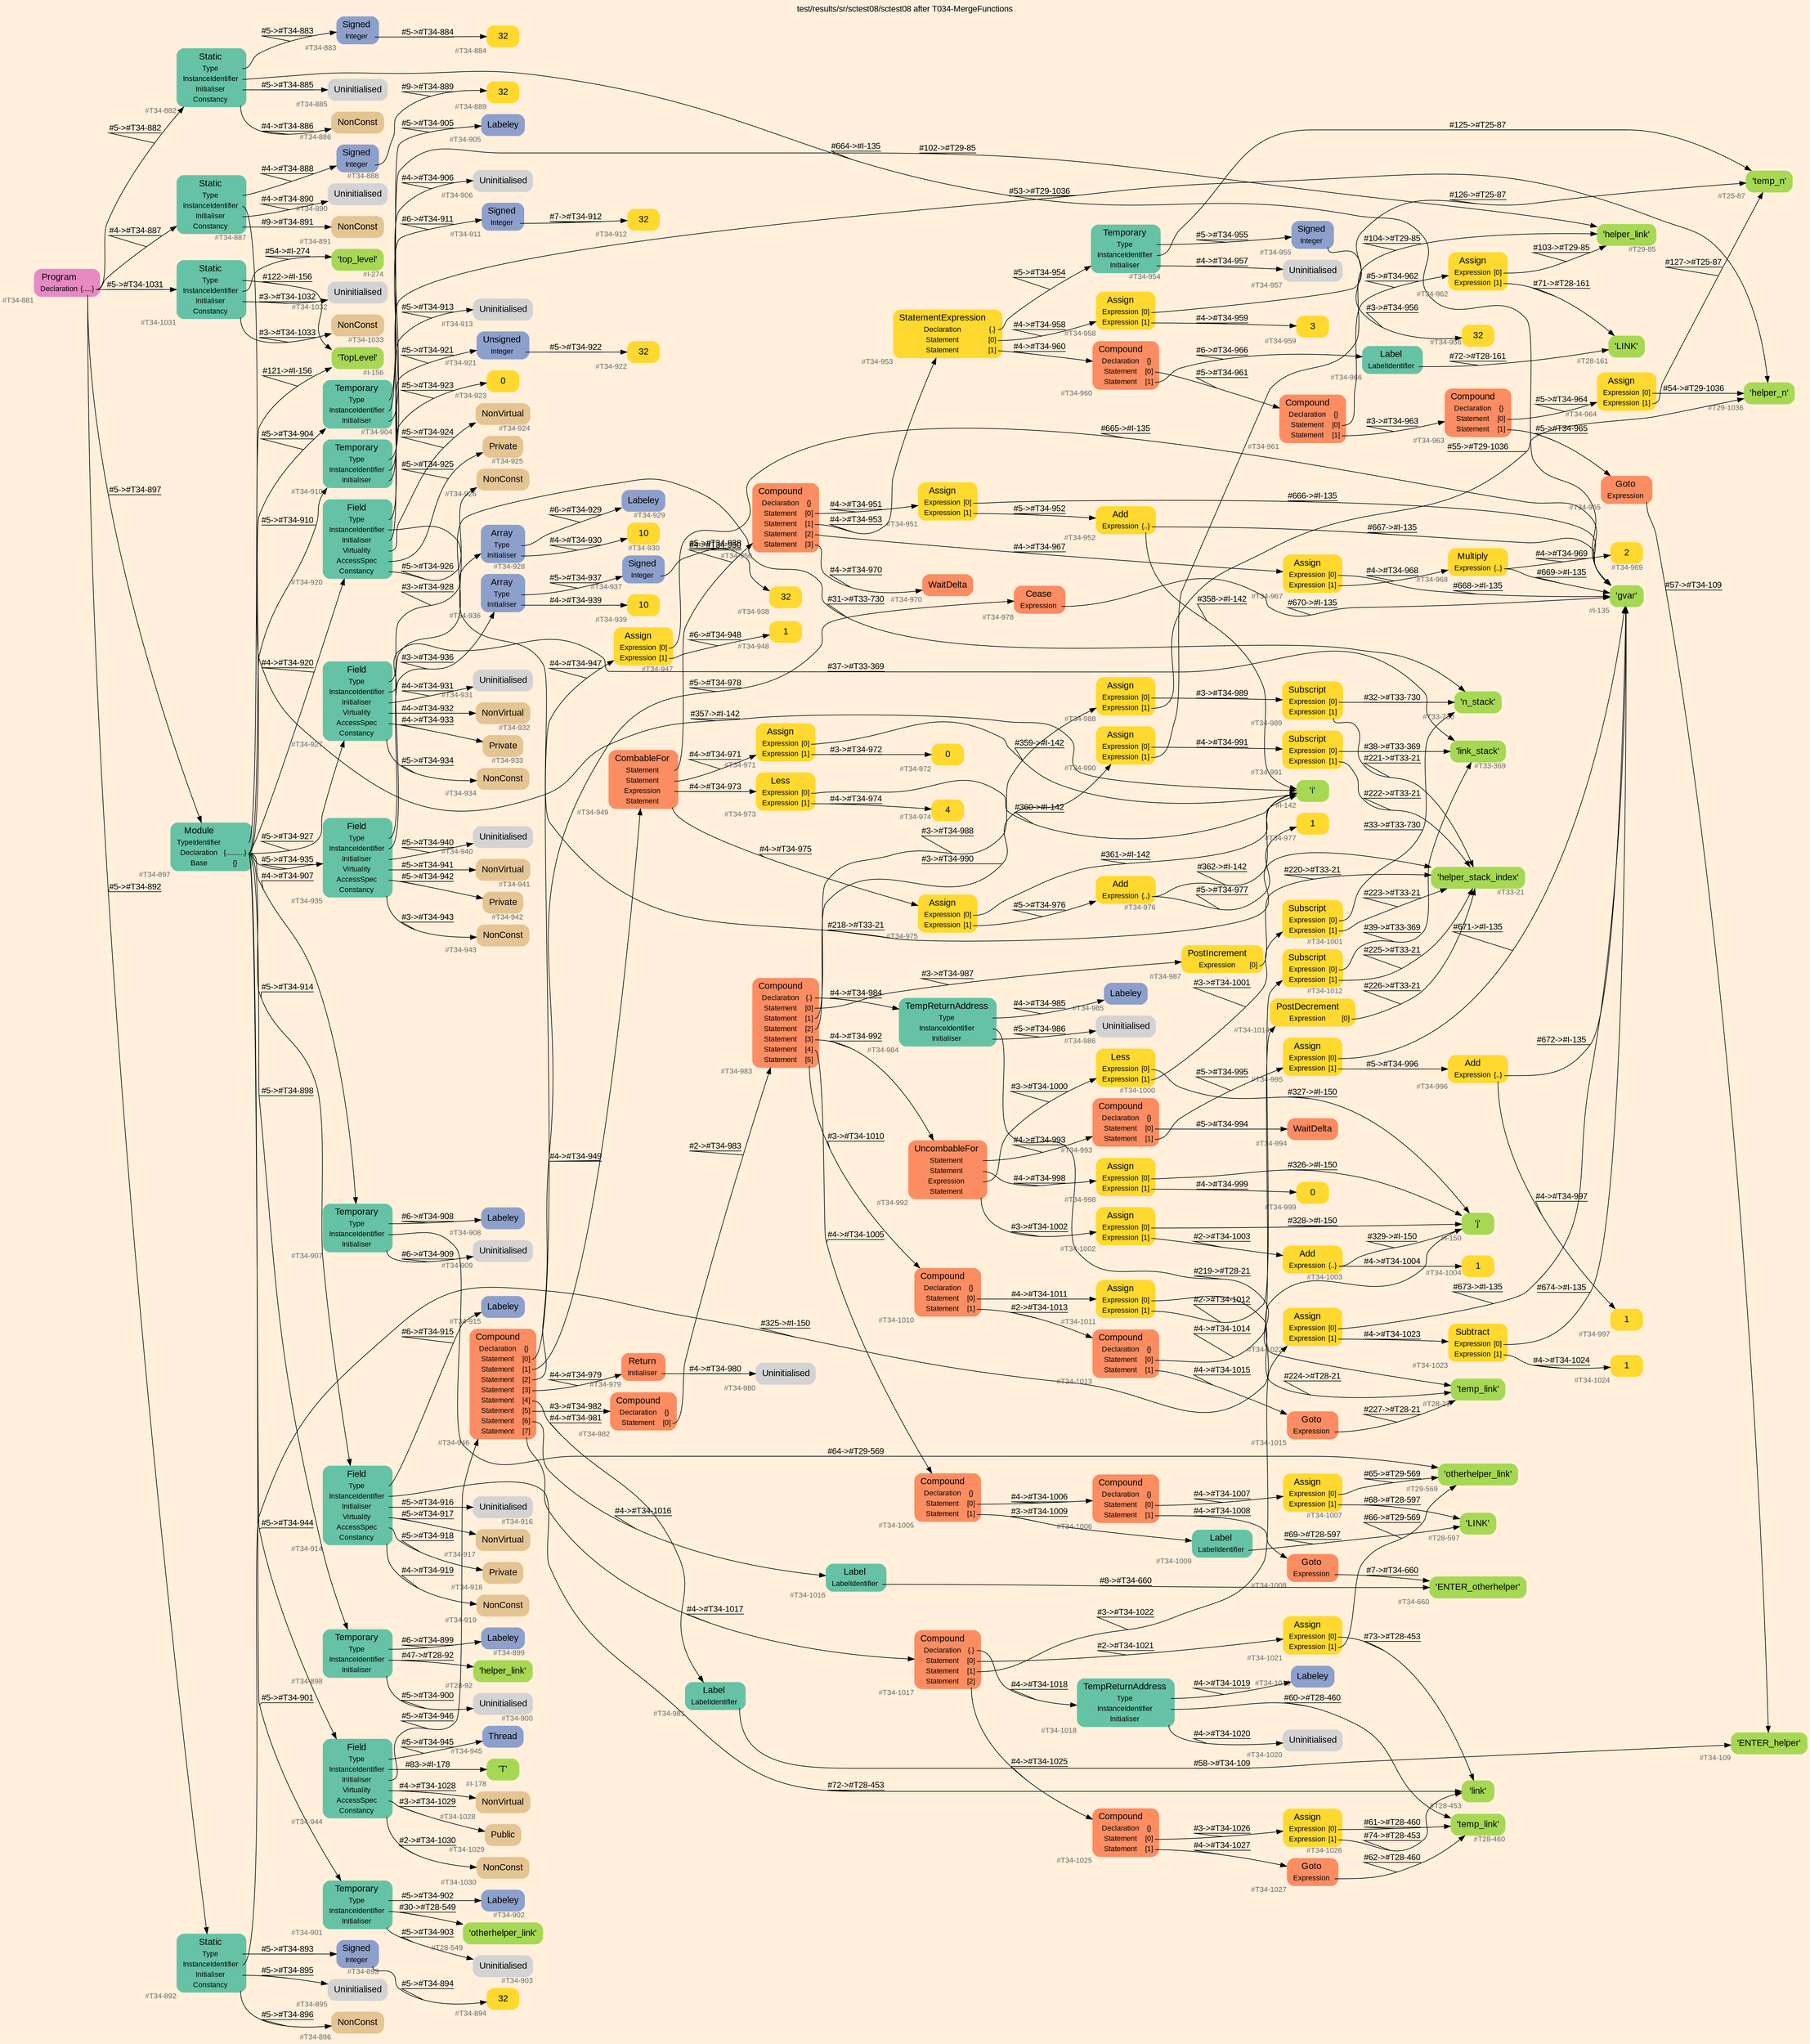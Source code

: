 digraph "test/results/sr/sctest08/sctest08 after T034-MergeFunctions" {
label = "test/results/sr/sctest08/sctest08 after T034-MergeFunctions"
labelloc = t
graph [
    rankdir = "LR"
    ranksep = 0.3
    bgcolor = antiquewhite1
    color = black
    fontcolor = black
    fontname = "Arial"
];
node [
    fontname = "Arial"
];
edge [
    fontname = "Arial"
];

// -------------------- node figure --------------------
// -------- block #T34-881 ----------
"#T34-881" [
    fillcolor = "/set28/4"
    xlabel = "#T34-881"
    fontsize = "12"
    fontcolor = grey40
    shape = "plaintext"
    label = <<TABLE BORDER="0" CELLBORDER="0" CELLSPACING="0">
     <TR><TD><FONT COLOR="black" POINT-SIZE="15">Program</FONT></TD></TR>
     <TR><TD><FONT COLOR="black" POINT-SIZE="12">Declaration</FONT></TD><TD PORT="port0"><FONT COLOR="black" POINT-SIZE="12">{.....}</FONT></TD></TR>
    </TABLE>>
    style = "rounded,filled"
];

// -------- block #T34-882 ----------
"#T34-882" [
    fillcolor = "/set28/1"
    xlabel = "#T34-882"
    fontsize = "12"
    fontcolor = grey40
    shape = "plaintext"
    label = <<TABLE BORDER="0" CELLBORDER="0" CELLSPACING="0">
     <TR><TD><FONT COLOR="black" POINT-SIZE="15">Static</FONT></TD></TR>
     <TR><TD><FONT COLOR="black" POINT-SIZE="12">Type</FONT></TD><TD PORT="port0"></TD></TR>
     <TR><TD><FONT COLOR="black" POINT-SIZE="12">InstanceIdentifier</FONT></TD><TD PORT="port1"></TD></TR>
     <TR><TD><FONT COLOR="black" POINT-SIZE="12">Initialiser</FONT></TD><TD PORT="port2"></TD></TR>
     <TR><TD><FONT COLOR="black" POINT-SIZE="12">Constancy</FONT></TD><TD PORT="port3"></TD></TR>
    </TABLE>>
    style = "rounded,filled"
];

// -------- block #T34-883 ----------
"#T34-883" [
    fillcolor = "/set28/3"
    xlabel = "#T34-883"
    fontsize = "12"
    fontcolor = grey40
    shape = "plaintext"
    label = <<TABLE BORDER="0" CELLBORDER="0" CELLSPACING="0">
     <TR><TD><FONT COLOR="black" POINT-SIZE="15">Signed</FONT></TD></TR>
     <TR><TD><FONT COLOR="black" POINT-SIZE="12">Integer</FONT></TD><TD PORT="port0"></TD></TR>
    </TABLE>>
    style = "rounded,filled"
];

// -------- block #T34-884 ----------
"#T34-884" [
    fillcolor = "/set28/6"
    xlabel = "#T34-884"
    fontsize = "12"
    fontcolor = grey40
    shape = "plaintext"
    label = <<TABLE BORDER="0" CELLBORDER="0" CELLSPACING="0">
     <TR><TD><FONT COLOR="black" POINT-SIZE="15">32</FONT></TD></TR>
    </TABLE>>
    style = "rounded,filled"
];

// -------- block #I-135 ----------
"#I-135" [
    fillcolor = "/set28/5"
    xlabel = "#I-135"
    fontsize = "12"
    fontcolor = grey40
    shape = "plaintext"
    label = <<TABLE BORDER="0" CELLBORDER="0" CELLSPACING="0">
     <TR><TD><FONT COLOR="black" POINT-SIZE="15">'gvar'</FONT></TD></TR>
    </TABLE>>
    style = "rounded,filled"
];

// -------- block #T34-885 ----------
"#T34-885" [
    xlabel = "#T34-885"
    fontsize = "12"
    fontcolor = grey40
    shape = "plaintext"
    label = <<TABLE BORDER="0" CELLBORDER="0" CELLSPACING="0">
     <TR><TD><FONT COLOR="black" POINT-SIZE="15">Uninitialised</FONT></TD></TR>
    </TABLE>>
    style = "rounded,filled"
];

// -------- block #T34-886 ----------
"#T34-886" [
    fillcolor = "/set28/7"
    xlabel = "#T34-886"
    fontsize = "12"
    fontcolor = grey40
    shape = "plaintext"
    label = <<TABLE BORDER="0" CELLBORDER="0" CELLSPACING="0">
     <TR><TD><FONT COLOR="black" POINT-SIZE="15">NonConst</FONT></TD></TR>
    </TABLE>>
    style = "rounded,filled"
];

// -------- block #T34-887 ----------
"#T34-887" [
    fillcolor = "/set28/1"
    xlabel = "#T34-887"
    fontsize = "12"
    fontcolor = grey40
    shape = "plaintext"
    label = <<TABLE BORDER="0" CELLBORDER="0" CELLSPACING="0">
     <TR><TD><FONT COLOR="black" POINT-SIZE="15">Static</FONT></TD></TR>
     <TR><TD><FONT COLOR="black" POINT-SIZE="12">Type</FONT></TD><TD PORT="port0"></TD></TR>
     <TR><TD><FONT COLOR="black" POINT-SIZE="12">InstanceIdentifier</FONT></TD><TD PORT="port1"></TD></TR>
     <TR><TD><FONT COLOR="black" POINT-SIZE="12">Initialiser</FONT></TD><TD PORT="port2"></TD></TR>
     <TR><TD><FONT COLOR="black" POINT-SIZE="12">Constancy</FONT></TD><TD PORT="port3"></TD></TR>
    </TABLE>>
    style = "rounded,filled"
];

// -------- block #T34-888 ----------
"#T34-888" [
    fillcolor = "/set28/3"
    xlabel = "#T34-888"
    fontsize = "12"
    fontcolor = grey40
    shape = "plaintext"
    label = <<TABLE BORDER="0" CELLBORDER="0" CELLSPACING="0">
     <TR><TD><FONT COLOR="black" POINT-SIZE="15">Signed</FONT></TD></TR>
     <TR><TD><FONT COLOR="black" POINT-SIZE="12">Integer</FONT></TD><TD PORT="port0"></TD></TR>
    </TABLE>>
    style = "rounded,filled"
];

// -------- block #T34-889 ----------
"#T34-889" [
    fillcolor = "/set28/6"
    xlabel = "#T34-889"
    fontsize = "12"
    fontcolor = grey40
    shape = "plaintext"
    label = <<TABLE BORDER="0" CELLBORDER="0" CELLSPACING="0">
     <TR><TD><FONT COLOR="black" POINT-SIZE="15">32</FONT></TD></TR>
    </TABLE>>
    style = "rounded,filled"
];

// -------- block #I-142 ----------
"#I-142" [
    fillcolor = "/set28/5"
    xlabel = "#I-142"
    fontsize = "12"
    fontcolor = grey40
    shape = "plaintext"
    label = <<TABLE BORDER="0" CELLBORDER="0" CELLSPACING="0">
     <TR><TD><FONT COLOR="black" POINT-SIZE="15">'i'</FONT></TD></TR>
    </TABLE>>
    style = "rounded,filled"
];

// -------- block #T34-890 ----------
"#T34-890" [
    xlabel = "#T34-890"
    fontsize = "12"
    fontcolor = grey40
    shape = "plaintext"
    label = <<TABLE BORDER="0" CELLBORDER="0" CELLSPACING="0">
     <TR><TD><FONT COLOR="black" POINT-SIZE="15">Uninitialised</FONT></TD></TR>
    </TABLE>>
    style = "rounded,filled"
];

// -------- block #T34-891 ----------
"#T34-891" [
    fillcolor = "/set28/7"
    xlabel = "#T34-891"
    fontsize = "12"
    fontcolor = grey40
    shape = "plaintext"
    label = <<TABLE BORDER="0" CELLBORDER="0" CELLSPACING="0">
     <TR><TD><FONT COLOR="black" POINT-SIZE="15">NonConst</FONT></TD></TR>
    </TABLE>>
    style = "rounded,filled"
];

// -------- block #T34-892 ----------
"#T34-892" [
    fillcolor = "/set28/1"
    xlabel = "#T34-892"
    fontsize = "12"
    fontcolor = grey40
    shape = "plaintext"
    label = <<TABLE BORDER="0" CELLBORDER="0" CELLSPACING="0">
     <TR><TD><FONT COLOR="black" POINT-SIZE="15">Static</FONT></TD></TR>
     <TR><TD><FONT COLOR="black" POINT-SIZE="12">Type</FONT></TD><TD PORT="port0"></TD></TR>
     <TR><TD><FONT COLOR="black" POINT-SIZE="12">InstanceIdentifier</FONT></TD><TD PORT="port1"></TD></TR>
     <TR><TD><FONT COLOR="black" POINT-SIZE="12">Initialiser</FONT></TD><TD PORT="port2"></TD></TR>
     <TR><TD><FONT COLOR="black" POINT-SIZE="12">Constancy</FONT></TD><TD PORT="port3"></TD></TR>
    </TABLE>>
    style = "rounded,filled"
];

// -------- block #T34-893 ----------
"#T34-893" [
    fillcolor = "/set28/3"
    xlabel = "#T34-893"
    fontsize = "12"
    fontcolor = grey40
    shape = "plaintext"
    label = <<TABLE BORDER="0" CELLBORDER="0" CELLSPACING="0">
     <TR><TD><FONT COLOR="black" POINT-SIZE="15">Signed</FONT></TD></TR>
     <TR><TD><FONT COLOR="black" POINT-SIZE="12">Integer</FONT></TD><TD PORT="port0"></TD></TR>
    </TABLE>>
    style = "rounded,filled"
];

// -------- block #T34-894 ----------
"#T34-894" [
    fillcolor = "/set28/6"
    xlabel = "#T34-894"
    fontsize = "12"
    fontcolor = grey40
    shape = "plaintext"
    label = <<TABLE BORDER="0" CELLBORDER="0" CELLSPACING="0">
     <TR><TD><FONT COLOR="black" POINT-SIZE="15">32</FONT></TD></TR>
    </TABLE>>
    style = "rounded,filled"
];

// -------- block #I-150 ----------
"#I-150" [
    fillcolor = "/set28/5"
    xlabel = "#I-150"
    fontsize = "12"
    fontcolor = grey40
    shape = "plaintext"
    label = <<TABLE BORDER="0" CELLBORDER="0" CELLSPACING="0">
     <TR><TD><FONT COLOR="black" POINT-SIZE="15">'j'</FONT></TD></TR>
    </TABLE>>
    style = "rounded,filled"
];

// -------- block #T34-895 ----------
"#T34-895" [
    xlabel = "#T34-895"
    fontsize = "12"
    fontcolor = grey40
    shape = "plaintext"
    label = <<TABLE BORDER="0" CELLBORDER="0" CELLSPACING="0">
     <TR><TD><FONT COLOR="black" POINT-SIZE="15">Uninitialised</FONT></TD></TR>
    </TABLE>>
    style = "rounded,filled"
];

// -------- block #T34-896 ----------
"#T34-896" [
    fillcolor = "/set28/7"
    xlabel = "#T34-896"
    fontsize = "12"
    fontcolor = grey40
    shape = "plaintext"
    label = <<TABLE BORDER="0" CELLBORDER="0" CELLSPACING="0">
     <TR><TD><FONT COLOR="black" POINT-SIZE="15">NonConst</FONT></TD></TR>
    </TABLE>>
    style = "rounded,filled"
];

// -------- block #T34-897 ----------
"#T34-897" [
    fillcolor = "/set28/1"
    xlabel = "#T34-897"
    fontsize = "12"
    fontcolor = grey40
    shape = "plaintext"
    label = <<TABLE BORDER="0" CELLBORDER="0" CELLSPACING="0">
     <TR><TD><FONT COLOR="black" POINT-SIZE="15">Module</FONT></TD></TR>
     <TR><TD><FONT COLOR="black" POINT-SIZE="12">TypeIdentifier</FONT></TD><TD PORT="port0"></TD></TR>
     <TR><TD><FONT COLOR="black" POINT-SIZE="12">Declaration</FONT></TD><TD PORT="port1"><FONT COLOR="black" POINT-SIZE="12">{..........}</FONT></TD></TR>
     <TR><TD><FONT COLOR="black" POINT-SIZE="12">Base</FONT></TD><TD PORT="port2"><FONT COLOR="black" POINT-SIZE="12">{}</FONT></TD></TR>
    </TABLE>>
    style = "rounded,filled"
];

// -------- block #I-156 ----------
"#I-156" [
    fillcolor = "/set28/5"
    xlabel = "#I-156"
    fontsize = "12"
    fontcolor = grey40
    shape = "plaintext"
    label = <<TABLE BORDER="0" CELLBORDER="0" CELLSPACING="0">
     <TR><TD><FONT COLOR="black" POINT-SIZE="15">'TopLevel'</FONT></TD></TR>
    </TABLE>>
    style = "rounded,filled"
];

// -------- block #T34-898 ----------
"#T34-898" [
    fillcolor = "/set28/1"
    xlabel = "#T34-898"
    fontsize = "12"
    fontcolor = grey40
    shape = "plaintext"
    label = <<TABLE BORDER="0" CELLBORDER="0" CELLSPACING="0">
     <TR><TD><FONT COLOR="black" POINT-SIZE="15">Temporary</FONT></TD></TR>
     <TR><TD><FONT COLOR="black" POINT-SIZE="12">Type</FONT></TD><TD PORT="port0"></TD></TR>
     <TR><TD><FONT COLOR="black" POINT-SIZE="12">InstanceIdentifier</FONT></TD><TD PORT="port1"></TD></TR>
     <TR><TD><FONT COLOR="black" POINT-SIZE="12">Initialiser</FONT></TD><TD PORT="port2"></TD></TR>
    </TABLE>>
    style = "rounded,filled"
];

// -------- block #T34-899 ----------
"#T34-899" [
    fillcolor = "/set28/3"
    xlabel = "#T34-899"
    fontsize = "12"
    fontcolor = grey40
    shape = "plaintext"
    label = <<TABLE BORDER="0" CELLBORDER="0" CELLSPACING="0">
     <TR><TD><FONT COLOR="black" POINT-SIZE="15">Labeley</FONT></TD></TR>
    </TABLE>>
    style = "rounded,filled"
];

// -------- block #T28-92 ----------
"#T28-92" [
    fillcolor = "/set28/5"
    xlabel = "#T28-92"
    fontsize = "12"
    fontcolor = grey40
    shape = "plaintext"
    label = <<TABLE BORDER="0" CELLBORDER="0" CELLSPACING="0">
     <TR><TD><FONT COLOR="black" POINT-SIZE="15">'helper_link'</FONT></TD></TR>
    </TABLE>>
    style = "rounded,filled"
];

// -------- block #T34-900 ----------
"#T34-900" [
    xlabel = "#T34-900"
    fontsize = "12"
    fontcolor = grey40
    shape = "plaintext"
    label = <<TABLE BORDER="0" CELLBORDER="0" CELLSPACING="0">
     <TR><TD><FONT COLOR="black" POINT-SIZE="15">Uninitialised</FONT></TD></TR>
    </TABLE>>
    style = "rounded,filled"
];

// -------- block #T34-901 ----------
"#T34-901" [
    fillcolor = "/set28/1"
    xlabel = "#T34-901"
    fontsize = "12"
    fontcolor = grey40
    shape = "plaintext"
    label = <<TABLE BORDER="0" CELLBORDER="0" CELLSPACING="0">
     <TR><TD><FONT COLOR="black" POINT-SIZE="15">Temporary</FONT></TD></TR>
     <TR><TD><FONT COLOR="black" POINT-SIZE="12">Type</FONT></TD><TD PORT="port0"></TD></TR>
     <TR><TD><FONT COLOR="black" POINT-SIZE="12">InstanceIdentifier</FONT></TD><TD PORT="port1"></TD></TR>
     <TR><TD><FONT COLOR="black" POINT-SIZE="12">Initialiser</FONT></TD><TD PORT="port2"></TD></TR>
    </TABLE>>
    style = "rounded,filled"
];

// -------- block #T34-902 ----------
"#T34-902" [
    fillcolor = "/set28/3"
    xlabel = "#T34-902"
    fontsize = "12"
    fontcolor = grey40
    shape = "plaintext"
    label = <<TABLE BORDER="0" CELLBORDER="0" CELLSPACING="0">
     <TR><TD><FONT COLOR="black" POINT-SIZE="15">Labeley</FONT></TD></TR>
    </TABLE>>
    style = "rounded,filled"
];

// -------- block #T28-549 ----------
"#T28-549" [
    fillcolor = "/set28/5"
    xlabel = "#T28-549"
    fontsize = "12"
    fontcolor = grey40
    shape = "plaintext"
    label = <<TABLE BORDER="0" CELLBORDER="0" CELLSPACING="0">
     <TR><TD><FONT COLOR="black" POINT-SIZE="15">'otherhelper_link'</FONT></TD></TR>
    </TABLE>>
    style = "rounded,filled"
];

// -------- block #T34-903 ----------
"#T34-903" [
    xlabel = "#T34-903"
    fontsize = "12"
    fontcolor = grey40
    shape = "plaintext"
    label = <<TABLE BORDER="0" CELLBORDER="0" CELLSPACING="0">
     <TR><TD><FONT COLOR="black" POINT-SIZE="15">Uninitialised</FONT></TD></TR>
    </TABLE>>
    style = "rounded,filled"
];

// -------- block #T34-904 ----------
"#T34-904" [
    fillcolor = "/set28/1"
    xlabel = "#T34-904"
    fontsize = "12"
    fontcolor = grey40
    shape = "plaintext"
    label = <<TABLE BORDER="0" CELLBORDER="0" CELLSPACING="0">
     <TR><TD><FONT COLOR="black" POINT-SIZE="15">Temporary</FONT></TD></TR>
     <TR><TD><FONT COLOR="black" POINT-SIZE="12">Type</FONT></TD><TD PORT="port0"></TD></TR>
     <TR><TD><FONT COLOR="black" POINT-SIZE="12">InstanceIdentifier</FONT></TD><TD PORT="port1"></TD></TR>
     <TR><TD><FONT COLOR="black" POINT-SIZE="12">Initialiser</FONT></TD><TD PORT="port2"></TD></TR>
    </TABLE>>
    style = "rounded,filled"
];

// -------- block #T34-905 ----------
"#T34-905" [
    fillcolor = "/set28/3"
    xlabel = "#T34-905"
    fontsize = "12"
    fontcolor = grey40
    shape = "plaintext"
    label = <<TABLE BORDER="0" CELLBORDER="0" CELLSPACING="0">
     <TR><TD><FONT COLOR="black" POINT-SIZE="15">Labeley</FONT></TD></TR>
    </TABLE>>
    style = "rounded,filled"
];

// -------- block #T29-85 ----------
"#T29-85" [
    fillcolor = "/set28/5"
    xlabel = "#T29-85"
    fontsize = "12"
    fontcolor = grey40
    shape = "plaintext"
    label = <<TABLE BORDER="0" CELLBORDER="0" CELLSPACING="0">
     <TR><TD><FONT COLOR="black" POINT-SIZE="15">'helper_link'</FONT></TD></TR>
    </TABLE>>
    style = "rounded,filled"
];

// -------- block #T34-906 ----------
"#T34-906" [
    xlabel = "#T34-906"
    fontsize = "12"
    fontcolor = grey40
    shape = "plaintext"
    label = <<TABLE BORDER="0" CELLBORDER="0" CELLSPACING="0">
     <TR><TD><FONT COLOR="black" POINT-SIZE="15">Uninitialised</FONT></TD></TR>
    </TABLE>>
    style = "rounded,filled"
];

// -------- block #T34-907 ----------
"#T34-907" [
    fillcolor = "/set28/1"
    xlabel = "#T34-907"
    fontsize = "12"
    fontcolor = grey40
    shape = "plaintext"
    label = <<TABLE BORDER="0" CELLBORDER="0" CELLSPACING="0">
     <TR><TD><FONT COLOR="black" POINT-SIZE="15">Temporary</FONT></TD></TR>
     <TR><TD><FONT COLOR="black" POINT-SIZE="12">Type</FONT></TD><TD PORT="port0"></TD></TR>
     <TR><TD><FONT COLOR="black" POINT-SIZE="12">InstanceIdentifier</FONT></TD><TD PORT="port1"></TD></TR>
     <TR><TD><FONT COLOR="black" POINT-SIZE="12">Initialiser</FONT></TD><TD PORT="port2"></TD></TR>
    </TABLE>>
    style = "rounded,filled"
];

// -------- block #T34-908 ----------
"#T34-908" [
    fillcolor = "/set28/3"
    xlabel = "#T34-908"
    fontsize = "12"
    fontcolor = grey40
    shape = "plaintext"
    label = <<TABLE BORDER="0" CELLBORDER="0" CELLSPACING="0">
     <TR><TD><FONT COLOR="black" POINT-SIZE="15">Labeley</FONT></TD></TR>
    </TABLE>>
    style = "rounded,filled"
];

// -------- block #T29-569 ----------
"#T29-569" [
    fillcolor = "/set28/5"
    xlabel = "#T29-569"
    fontsize = "12"
    fontcolor = grey40
    shape = "plaintext"
    label = <<TABLE BORDER="0" CELLBORDER="0" CELLSPACING="0">
     <TR><TD><FONT COLOR="black" POINT-SIZE="15">'otherhelper_link'</FONT></TD></TR>
    </TABLE>>
    style = "rounded,filled"
];

// -------- block #T34-909 ----------
"#T34-909" [
    xlabel = "#T34-909"
    fontsize = "12"
    fontcolor = grey40
    shape = "plaintext"
    label = <<TABLE BORDER="0" CELLBORDER="0" CELLSPACING="0">
     <TR><TD><FONT COLOR="black" POINT-SIZE="15">Uninitialised</FONT></TD></TR>
    </TABLE>>
    style = "rounded,filled"
];

// -------- block #T34-910 ----------
"#T34-910" [
    fillcolor = "/set28/1"
    xlabel = "#T34-910"
    fontsize = "12"
    fontcolor = grey40
    shape = "plaintext"
    label = <<TABLE BORDER="0" CELLBORDER="0" CELLSPACING="0">
     <TR><TD><FONT COLOR="black" POINT-SIZE="15">Temporary</FONT></TD></TR>
     <TR><TD><FONT COLOR="black" POINT-SIZE="12">Type</FONT></TD><TD PORT="port0"></TD></TR>
     <TR><TD><FONT COLOR="black" POINT-SIZE="12">InstanceIdentifier</FONT></TD><TD PORT="port1"></TD></TR>
     <TR><TD><FONT COLOR="black" POINT-SIZE="12">Initialiser</FONT></TD><TD PORT="port2"></TD></TR>
    </TABLE>>
    style = "rounded,filled"
];

// -------- block #T34-911 ----------
"#T34-911" [
    fillcolor = "/set28/3"
    xlabel = "#T34-911"
    fontsize = "12"
    fontcolor = grey40
    shape = "plaintext"
    label = <<TABLE BORDER="0" CELLBORDER="0" CELLSPACING="0">
     <TR><TD><FONT COLOR="black" POINT-SIZE="15">Signed</FONT></TD></TR>
     <TR><TD><FONT COLOR="black" POINT-SIZE="12">Integer</FONT></TD><TD PORT="port0"></TD></TR>
    </TABLE>>
    style = "rounded,filled"
];

// -------- block #T34-912 ----------
"#T34-912" [
    fillcolor = "/set28/6"
    xlabel = "#T34-912"
    fontsize = "12"
    fontcolor = grey40
    shape = "plaintext"
    label = <<TABLE BORDER="0" CELLBORDER="0" CELLSPACING="0">
     <TR><TD><FONT COLOR="black" POINT-SIZE="15">32</FONT></TD></TR>
    </TABLE>>
    style = "rounded,filled"
];

// -------- block #T29-1036 ----------
"#T29-1036" [
    fillcolor = "/set28/5"
    xlabel = "#T29-1036"
    fontsize = "12"
    fontcolor = grey40
    shape = "plaintext"
    label = <<TABLE BORDER="0" CELLBORDER="0" CELLSPACING="0">
     <TR><TD><FONT COLOR="black" POINT-SIZE="15">'helper_n'</FONT></TD></TR>
    </TABLE>>
    style = "rounded,filled"
];

// -------- block #T34-913 ----------
"#T34-913" [
    xlabel = "#T34-913"
    fontsize = "12"
    fontcolor = grey40
    shape = "plaintext"
    label = <<TABLE BORDER="0" CELLBORDER="0" CELLSPACING="0">
     <TR><TD><FONT COLOR="black" POINT-SIZE="15">Uninitialised</FONT></TD></TR>
    </TABLE>>
    style = "rounded,filled"
];

// -------- block #T34-914 ----------
"#T34-914" [
    fillcolor = "/set28/1"
    xlabel = "#T34-914"
    fontsize = "12"
    fontcolor = grey40
    shape = "plaintext"
    label = <<TABLE BORDER="0" CELLBORDER="0" CELLSPACING="0">
     <TR><TD><FONT COLOR="black" POINT-SIZE="15">Field</FONT></TD></TR>
     <TR><TD><FONT COLOR="black" POINT-SIZE="12">Type</FONT></TD><TD PORT="port0"></TD></TR>
     <TR><TD><FONT COLOR="black" POINT-SIZE="12">InstanceIdentifier</FONT></TD><TD PORT="port1"></TD></TR>
     <TR><TD><FONT COLOR="black" POINT-SIZE="12">Initialiser</FONT></TD><TD PORT="port2"></TD></TR>
     <TR><TD><FONT COLOR="black" POINT-SIZE="12">Virtuality</FONT></TD><TD PORT="port3"></TD></TR>
     <TR><TD><FONT COLOR="black" POINT-SIZE="12">AccessSpec</FONT></TD><TD PORT="port4"></TD></TR>
     <TR><TD><FONT COLOR="black" POINT-SIZE="12">Constancy</FONT></TD><TD PORT="port5"></TD></TR>
    </TABLE>>
    style = "rounded,filled"
];

// -------- block #T34-915 ----------
"#T34-915" [
    fillcolor = "/set28/3"
    xlabel = "#T34-915"
    fontsize = "12"
    fontcolor = grey40
    shape = "plaintext"
    label = <<TABLE BORDER="0" CELLBORDER="0" CELLSPACING="0">
     <TR><TD><FONT COLOR="black" POINT-SIZE="15">Labeley</FONT></TD></TR>
    </TABLE>>
    style = "rounded,filled"
];

// -------- block #T28-453 ----------
"#T28-453" [
    fillcolor = "/set28/5"
    xlabel = "#T28-453"
    fontsize = "12"
    fontcolor = grey40
    shape = "plaintext"
    label = <<TABLE BORDER="0" CELLBORDER="0" CELLSPACING="0">
     <TR><TD><FONT COLOR="black" POINT-SIZE="15">'link'</FONT></TD></TR>
    </TABLE>>
    style = "rounded,filled"
];

// -------- block #T34-916 ----------
"#T34-916" [
    xlabel = "#T34-916"
    fontsize = "12"
    fontcolor = grey40
    shape = "plaintext"
    label = <<TABLE BORDER="0" CELLBORDER="0" CELLSPACING="0">
     <TR><TD><FONT COLOR="black" POINT-SIZE="15">Uninitialised</FONT></TD></TR>
    </TABLE>>
    style = "rounded,filled"
];

// -------- block #T34-917 ----------
"#T34-917" [
    fillcolor = "/set28/7"
    xlabel = "#T34-917"
    fontsize = "12"
    fontcolor = grey40
    shape = "plaintext"
    label = <<TABLE BORDER="0" CELLBORDER="0" CELLSPACING="0">
     <TR><TD><FONT COLOR="black" POINT-SIZE="15">NonVirtual</FONT></TD></TR>
    </TABLE>>
    style = "rounded,filled"
];

// -------- block #T34-918 ----------
"#T34-918" [
    fillcolor = "/set28/7"
    xlabel = "#T34-918"
    fontsize = "12"
    fontcolor = grey40
    shape = "plaintext"
    label = <<TABLE BORDER="0" CELLBORDER="0" CELLSPACING="0">
     <TR><TD><FONT COLOR="black" POINT-SIZE="15">Private</FONT></TD></TR>
    </TABLE>>
    style = "rounded,filled"
];

// -------- block #T34-919 ----------
"#T34-919" [
    fillcolor = "/set28/7"
    xlabel = "#T34-919"
    fontsize = "12"
    fontcolor = grey40
    shape = "plaintext"
    label = <<TABLE BORDER="0" CELLBORDER="0" CELLSPACING="0">
     <TR><TD><FONT COLOR="black" POINT-SIZE="15">NonConst</FONT></TD></TR>
    </TABLE>>
    style = "rounded,filled"
];

// -------- block #T34-920 ----------
"#T34-920" [
    fillcolor = "/set28/1"
    xlabel = "#T34-920"
    fontsize = "12"
    fontcolor = grey40
    shape = "plaintext"
    label = <<TABLE BORDER="0" CELLBORDER="0" CELLSPACING="0">
     <TR><TD><FONT COLOR="black" POINT-SIZE="15">Field</FONT></TD></TR>
     <TR><TD><FONT COLOR="black" POINT-SIZE="12">Type</FONT></TD><TD PORT="port0"></TD></TR>
     <TR><TD><FONT COLOR="black" POINT-SIZE="12">InstanceIdentifier</FONT></TD><TD PORT="port1"></TD></TR>
     <TR><TD><FONT COLOR="black" POINT-SIZE="12">Initialiser</FONT></TD><TD PORT="port2"></TD></TR>
     <TR><TD><FONT COLOR="black" POINT-SIZE="12">Virtuality</FONT></TD><TD PORT="port3"></TD></TR>
     <TR><TD><FONT COLOR="black" POINT-SIZE="12">AccessSpec</FONT></TD><TD PORT="port4"></TD></TR>
     <TR><TD><FONT COLOR="black" POINT-SIZE="12">Constancy</FONT></TD><TD PORT="port5"></TD></TR>
    </TABLE>>
    style = "rounded,filled"
];

// -------- block #T34-921 ----------
"#T34-921" [
    fillcolor = "/set28/3"
    xlabel = "#T34-921"
    fontsize = "12"
    fontcolor = grey40
    shape = "plaintext"
    label = <<TABLE BORDER="0" CELLBORDER="0" CELLSPACING="0">
     <TR><TD><FONT COLOR="black" POINT-SIZE="15">Unsigned</FONT></TD></TR>
     <TR><TD><FONT COLOR="black" POINT-SIZE="12">Integer</FONT></TD><TD PORT="port0"></TD></TR>
    </TABLE>>
    style = "rounded,filled"
];

// -------- block #T34-922 ----------
"#T34-922" [
    fillcolor = "/set28/6"
    xlabel = "#T34-922"
    fontsize = "12"
    fontcolor = grey40
    shape = "plaintext"
    label = <<TABLE BORDER="0" CELLBORDER="0" CELLSPACING="0">
     <TR><TD><FONT COLOR="black" POINT-SIZE="15">32</FONT></TD></TR>
    </TABLE>>
    style = "rounded,filled"
];

// -------- block #T33-21 ----------
"#T33-21" [
    fillcolor = "/set28/5"
    xlabel = "#T33-21"
    fontsize = "12"
    fontcolor = grey40
    shape = "plaintext"
    label = <<TABLE BORDER="0" CELLBORDER="0" CELLSPACING="0">
     <TR><TD><FONT COLOR="black" POINT-SIZE="15">'helper_stack_index'</FONT></TD></TR>
    </TABLE>>
    style = "rounded,filled"
];

// -------- block #T34-923 ----------
"#T34-923" [
    fillcolor = "/set28/6"
    xlabel = "#T34-923"
    fontsize = "12"
    fontcolor = grey40
    shape = "plaintext"
    label = <<TABLE BORDER="0" CELLBORDER="0" CELLSPACING="0">
     <TR><TD><FONT COLOR="black" POINT-SIZE="15">0</FONT></TD></TR>
    </TABLE>>
    style = "rounded,filled"
];

// -------- block #T34-924 ----------
"#T34-924" [
    fillcolor = "/set28/7"
    xlabel = "#T34-924"
    fontsize = "12"
    fontcolor = grey40
    shape = "plaintext"
    label = <<TABLE BORDER="0" CELLBORDER="0" CELLSPACING="0">
     <TR><TD><FONT COLOR="black" POINT-SIZE="15">NonVirtual</FONT></TD></TR>
    </TABLE>>
    style = "rounded,filled"
];

// -------- block #T34-925 ----------
"#T34-925" [
    fillcolor = "/set28/7"
    xlabel = "#T34-925"
    fontsize = "12"
    fontcolor = grey40
    shape = "plaintext"
    label = <<TABLE BORDER="0" CELLBORDER="0" CELLSPACING="0">
     <TR><TD><FONT COLOR="black" POINT-SIZE="15">Private</FONT></TD></TR>
    </TABLE>>
    style = "rounded,filled"
];

// -------- block #T34-926 ----------
"#T34-926" [
    fillcolor = "/set28/7"
    xlabel = "#T34-926"
    fontsize = "12"
    fontcolor = grey40
    shape = "plaintext"
    label = <<TABLE BORDER="0" CELLBORDER="0" CELLSPACING="0">
     <TR><TD><FONT COLOR="black" POINT-SIZE="15">NonConst</FONT></TD></TR>
    </TABLE>>
    style = "rounded,filled"
];

// -------- block #T34-927 ----------
"#T34-927" [
    fillcolor = "/set28/1"
    xlabel = "#T34-927"
    fontsize = "12"
    fontcolor = grey40
    shape = "plaintext"
    label = <<TABLE BORDER="0" CELLBORDER="0" CELLSPACING="0">
     <TR><TD><FONT COLOR="black" POINT-SIZE="15">Field</FONT></TD></TR>
     <TR><TD><FONT COLOR="black" POINT-SIZE="12">Type</FONT></TD><TD PORT="port0"></TD></TR>
     <TR><TD><FONT COLOR="black" POINT-SIZE="12">InstanceIdentifier</FONT></TD><TD PORT="port1"></TD></TR>
     <TR><TD><FONT COLOR="black" POINT-SIZE="12">Initialiser</FONT></TD><TD PORT="port2"></TD></TR>
     <TR><TD><FONT COLOR="black" POINT-SIZE="12">Virtuality</FONT></TD><TD PORT="port3"></TD></TR>
     <TR><TD><FONT COLOR="black" POINT-SIZE="12">AccessSpec</FONT></TD><TD PORT="port4"></TD></TR>
     <TR><TD><FONT COLOR="black" POINT-SIZE="12">Constancy</FONT></TD><TD PORT="port5"></TD></TR>
    </TABLE>>
    style = "rounded,filled"
];

// -------- block #T34-928 ----------
"#T34-928" [
    fillcolor = "/set28/3"
    xlabel = "#T34-928"
    fontsize = "12"
    fontcolor = grey40
    shape = "plaintext"
    label = <<TABLE BORDER="0" CELLBORDER="0" CELLSPACING="0">
     <TR><TD><FONT COLOR="black" POINT-SIZE="15">Array</FONT></TD></TR>
     <TR><TD><FONT COLOR="black" POINT-SIZE="12">Type</FONT></TD><TD PORT="port0"></TD></TR>
     <TR><TD><FONT COLOR="black" POINT-SIZE="12">Initialiser</FONT></TD><TD PORT="port1"></TD></TR>
    </TABLE>>
    style = "rounded,filled"
];

// -------- block #T34-929 ----------
"#T34-929" [
    fillcolor = "/set28/3"
    xlabel = "#T34-929"
    fontsize = "12"
    fontcolor = grey40
    shape = "plaintext"
    label = <<TABLE BORDER="0" CELLBORDER="0" CELLSPACING="0">
     <TR><TD><FONT COLOR="black" POINT-SIZE="15">Labeley</FONT></TD></TR>
    </TABLE>>
    style = "rounded,filled"
];

// -------- block #T34-930 ----------
"#T34-930" [
    fillcolor = "/set28/6"
    xlabel = "#T34-930"
    fontsize = "12"
    fontcolor = grey40
    shape = "plaintext"
    label = <<TABLE BORDER="0" CELLBORDER="0" CELLSPACING="0">
     <TR><TD><FONT COLOR="black" POINT-SIZE="15">10</FONT></TD></TR>
    </TABLE>>
    style = "rounded,filled"
];

// -------- block #T33-369 ----------
"#T33-369" [
    fillcolor = "/set28/5"
    xlabel = "#T33-369"
    fontsize = "12"
    fontcolor = grey40
    shape = "plaintext"
    label = <<TABLE BORDER="0" CELLBORDER="0" CELLSPACING="0">
     <TR><TD><FONT COLOR="black" POINT-SIZE="15">'link_stack'</FONT></TD></TR>
    </TABLE>>
    style = "rounded,filled"
];

// -------- block #T34-931 ----------
"#T34-931" [
    xlabel = "#T34-931"
    fontsize = "12"
    fontcolor = grey40
    shape = "plaintext"
    label = <<TABLE BORDER="0" CELLBORDER="0" CELLSPACING="0">
     <TR><TD><FONT COLOR="black" POINT-SIZE="15">Uninitialised</FONT></TD></TR>
    </TABLE>>
    style = "rounded,filled"
];

// -------- block #T34-932 ----------
"#T34-932" [
    fillcolor = "/set28/7"
    xlabel = "#T34-932"
    fontsize = "12"
    fontcolor = grey40
    shape = "plaintext"
    label = <<TABLE BORDER="0" CELLBORDER="0" CELLSPACING="0">
     <TR><TD><FONT COLOR="black" POINT-SIZE="15">NonVirtual</FONT></TD></TR>
    </TABLE>>
    style = "rounded,filled"
];

// -------- block #T34-933 ----------
"#T34-933" [
    fillcolor = "/set28/7"
    xlabel = "#T34-933"
    fontsize = "12"
    fontcolor = grey40
    shape = "plaintext"
    label = <<TABLE BORDER="0" CELLBORDER="0" CELLSPACING="0">
     <TR><TD><FONT COLOR="black" POINT-SIZE="15">Private</FONT></TD></TR>
    </TABLE>>
    style = "rounded,filled"
];

// -------- block #T34-934 ----------
"#T34-934" [
    fillcolor = "/set28/7"
    xlabel = "#T34-934"
    fontsize = "12"
    fontcolor = grey40
    shape = "plaintext"
    label = <<TABLE BORDER="0" CELLBORDER="0" CELLSPACING="0">
     <TR><TD><FONT COLOR="black" POINT-SIZE="15">NonConst</FONT></TD></TR>
    </TABLE>>
    style = "rounded,filled"
];

// -------- block #T34-935 ----------
"#T34-935" [
    fillcolor = "/set28/1"
    xlabel = "#T34-935"
    fontsize = "12"
    fontcolor = grey40
    shape = "plaintext"
    label = <<TABLE BORDER="0" CELLBORDER="0" CELLSPACING="0">
     <TR><TD><FONT COLOR="black" POINT-SIZE="15">Field</FONT></TD></TR>
     <TR><TD><FONT COLOR="black" POINT-SIZE="12">Type</FONT></TD><TD PORT="port0"></TD></TR>
     <TR><TD><FONT COLOR="black" POINT-SIZE="12">InstanceIdentifier</FONT></TD><TD PORT="port1"></TD></TR>
     <TR><TD><FONT COLOR="black" POINT-SIZE="12">Initialiser</FONT></TD><TD PORT="port2"></TD></TR>
     <TR><TD><FONT COLOR="black" POINT-SIZE="12">Virtuality</FONT></TD><TD PORT="port3"></TD></TR>
     <TR><TD><FONT COLOR="black" POINT-SIZE="12">AccessSpec</FONT></TD><TD PORT="port4"></TD></TR>
     <TR><TD><FONT COLOR="black" POINT-SIZE="12">Constancy</FONT></TD><TD PORT="port5"></TD></TR>
    </TABLE>>
    style = "rounded,filled"
];

// -------- block #T34-936 ----------
"#T34-936" [
    fillcolor = "/set28/3"
    xlabel = "#T34-936"
    fontsize = "12"
    fontcolor = grey40
    shape = "plaintext"
    label = <<TABLE BORDER="0" CELLBORDER="0" CELLSPACING="0">
     <TR><TD><FONT COLOR="black" POINT-SIZE="15">Array</FONT></TD></TR>
     <TR><TD><FONT COLOR="black" POINT-SIZE="12">Type</FONT></TD><TD PORT="port0"></TD></TR>
     <TR><TD><FONT COLOR="black" POINT-SIZE="12">Initialiser</FONT></TD><TD PORT="port1"></TD></TR>
    </TABLE>>
    style = "rounded,filled"
];

// -------- block #T34-937 ----------
"#T34-937" [
    fillcolor = "/set28/3"
    xlabel = "#T34-937"
    fontsize = "12"
    fontcolor = grey40
    shape = "plaintext"
    label = <<TABLE BORDER="0" CELLBORDER="0" CELLSPACING="0">
     <TR><TD><FONT COLOR="black" POINT-SIZE="15">Signed</FONT></TD></TR>
     <TR><TD><FONT COLOR="black" POINT-SIZE="12">Integer</FONT></TD><TD PORT="port0"></TD></TR>
    </TABLE>>
    style = "rounded,filled"
];

// -------- block #T34-938 ----------
"#T34-938" [
    fillcolor = "/set28/6"
    xlabel = "#T34-938"
    fontsize = "12"
    fontcolor = grey40
    shape = "plaintext"
    label = <<TABLE BORDER="0" CELLBORDER="0" CELLSPACING="0">
     <TR><TD><FONT COLOR="black" POINT-SIZE="15">32</FONT></TD></TR>
    </TABLE>>
    style = "rounded,filled"
];

// -------- block #T34-939 ----------
"#T34-939" [
    fillcolor = "/set28/6"
    xlabel = "#T34-939"
    fontsize = "12"
    fontcolor = grey40
    shape = "plaintext"
    label = <<TABLE BORDER="0" CELLBORDER="0" CELLSPACING="0">
     <TR><TD><FONT COLOR="black" POINT-SIZE="15">10</FONT></TD></TR>
    </TABLE>>
    style = "rounded,filled"
];

// -------- block #T33-730 ----------
"#T33-730" [
    fillcolor = "/set28/5"
    xlabel = "#T33-730"
    fontsize = "12"
    fontcolor = grey40
    shape = "plaintext"
    label = <<TABLE BORDER="0" CELLBORDER="0" CELLSPACING="0">
     <TR><TD><FONT COLOR="black" POINT-SIZE="15">'n_stack'</FONT></TD></TR>
    </TABLE>>
    style = "rounded,filled"
];

// -------- block #T34-940 ----------
"#T34-940" [
    xlabel = "#T34-940"
    fontsize = "12"
    fontcolor = grey40
    shape = "plaintext"
    label = <<TABLE BORDER="0" CELLBORDER="0" CELLSPACING="0">
     <TR><TD><FONT COLOR="black" POINT-SIZE="15">Uninitialised</FONT></TD></TR>
    </TABLE>>
    style = "rounded,filled"
];

// -------- block #T34-941 ----------
"#T34-941" [
    fillcolor = "/set28/7"
    xlabel = "#T34-941"
    fontsize = "12"
    fontcolor = grey40
    shape = "plaintext"
    label = <<TABLE BORDER="0" CELLBORDER="0" CELLSPACING="0">
     <TR><TD><FONT COLOR="black" POINT-SIZE="15">NonVirtual</FONT></TD></TR>
    </TABLE>>
    style = "rounded,filled"
];

// -------- block #T34-942 ----------
"#T34-942" [
    fillcolor = "/set28/7"
    xlabel = "#T34-942"
    fontsize = "12"
    fontcolor = grey40
    shape = "plaintext"
    label = <<TABLE BORDER="0" CELLBORDER="0" CELLSPACING="0">
     <TR><TD><FONT COLOR="black" POINT-SIZE="15">Private</FONT></TD></TR>
    </TABLE>>
    style = "rounded,filled"
];

// -------- block #T34-943 ----------
"#T34-943" [
    fillcolor = "/set28/7"
    xlabel = "#T34-943"
    fontsize = "12"
    fontcolor = grey40
    shape = "plaintext"
    label = <<TABLE BORDER="0" CELLBORDER="0" CELLSPACING="0">
     <TR><TD><FONT COLOR="black" POINT-SIZE="15">NonConst</FONT></TD></TR>
    </TABLE>>
    style = "rounded,filled"
];

// -------- block #T34-944 ----------
"#T34-944" [
    fillcolor = "/set28/1"
    xlabel = "#T34-944"
    fontsize = "12"
    fontcolor = grey40
    shape = "plaintext"
    label = <<TABLE BORDER="0" CELLBORDER="0" CELLSPACING="0">
     <TR><TD><FONT COLOR="black" POINT-SIZE="15">Field</FONT></TD></TR>
     <TR><TD><FONT COLOR="black" POINT-SIZE="12">Type</FONT></TD><TD PORT="port0"></TD></TR>
     <TR><TD><FONT COLOR="black" POINT-SIZE="12">InstanceIdentifier</FONT></TD><TD PORT="port1"></TD></TR>
     <TR><TD><FONT COLOR="black" POINT-SIZE="12">Initialiser</FONT></TD><TD PORT="port2"></TD></TR>
     <TR><TD><FONT COLOR="black" POINT-SIZE="12">Virtuality</FONT></TD><TD PORT="port3"></TD></TR>
     <TR><TD><FONT COLOR="black" POINT-SIZE="12">AccessSpec</FONT></TD><TD PORT="port4"></TD></TR>
     <TR><TD><FONT COLOR="black" POINT-SIZE="12">Constancy</FONT></TD><TD PORT="port5"></TD></TR>
    </TABLE>>
    style = "rounded,filled"
];

// -------- block #T34-945 ----------
"#T34-945" [
    fillcolor = "/set28/3"
    xlabel = "#T34-945"
    fontsize = "12"
    fontcolor = grey40
    shape = "plaintext"
    label = <<TABLE BORDER="0" CELLBORDER="0" CELLSPACING="0">
     <TR><TD><FONT COLOR="black" POINT-SIZE="15">Thread</FONT></TD></TR>
    </TABLE>>
    style = "rounded,filled"
];

// -------- block #I-178 ----------
"#I-178" [
    fillcolor = "/set28/5"
    xlabel = "#I-178"
    fontsize = "12"
    fontcolor = grey40
    shape = "plaintext"
    label = <<TABLE BORDER="0" CELLBORDER="0" CELLSPACING="0">
     <TR><TD><FONT COLOR="black" POINT-SIZE="15">'T'</FONT></TD></TR>
    </TABLE>>
    style = "rounded,filled"
];

// -------- block #T34-946 ----------
"#T34-946" [
    fillcolor = "/set28/2"
    xlabel = "#T34-946"
    fontsize = "12"
    fontcolor = grey40
    shape = "plaintext"
    label = <<TABLE BORDER="0" CELLBORDER="0" CELLSPACING="0">
     <TR><TD><FONT COLOR="black" POINT-SIZE="15">Compound</FONT></TD></TR>
     <TR><TD><FONT COLOR="black" POINT-SIZE="12">Declaration</FONT></TD><TD PORT="port0"><FONT COLOR="black" POINT-SIZE="12">{}</FONT></TD></TR>
     <TR><TD><FONT COLOR="black" POINT-SIZE="12">Statement</FONT></TD><TD PORT="port1"><FONT COLOR="black" POINT-SIZE="12">[0]</FONT></TD></TR>
     <TR><TD><FONT COLOR="black" POINT-SIZE="12">Statement</FONT></TD><TD PORT="port2"><FONT COLOR="black" POINT-SIZE="12">[1]</FONT></TD></TR>
     <TR><TD><FONT COLOR="black" POINT-SIZE="12">Statement</FONT></TD><TD PORT="port3"><FONT COLOR="black" POINT-SIZE="12">[2]</FONT></TD></TR>
     <TR><TD><FONT COLOR="black" POINT-SIZE="12">Statement</FONT></TD><TD PORT="port4"><FONT COLOR="black" POINT-SIZE="12">[3]</FONT></TD></TR>
     <TR><TD><FONT COLOR="black" POINT-SIZE="12">Statement</FONT></TD><TD PORT="port5"><FONT COLOR="black" POINT-SIZE="12">[4]</FONT></TD></TR>
     <TR><TD><FONT COLOR="black" POINT-SIZE="12">Statement</FONT></TD><TD PORT="port6"><FONT COLOR="black" POINT-SIZE="12">[5]</FONT></TD></TR>
     <TR><TD><FONT COLOR="black" POINT-SIZE="12">Statement</FONT></TD><TD PORT="port7"><FONT COLOR="black" POINT-SIZE="12">[6]</FONT></TD></TR>
     <TR><TD><FONT COLOR="black" POINT-SIZE="12">Statement</FONT></TD><TD PORT="port8"><FONT COLOR="black" POINT-SIZE="12">[7]</FONT></TD></TR>
    </TABLE>>
    style = "rounded,filled"
];

// -------- block #T34-947 ----------
"#T34-947" [
    fillcolor = "/set28/6"
    xlabel = "#T34-947"
    fontsize = "12"
    fontcolor = grey40
    shape = "plaintext"
    label = <<TABLE BORDER="0" CELLBORDER="0" CELLSPACING="0">
     <TR><TD><FONT COLOR="black" POINT-SIZE="15">Assign</FONT></TD></TR>
     <TR><TD><FONT COLOR="black" POINT-SIZE="12">Expression</FONT></TD><TD PORT="port0"><FONT COLOR="black" POINT-SIZE="12">[0]</FONT></TD></TR>
     <TR><TD><FONT COLOR="black" POINT-SIZE="12">Expression</FONT></TD><TD PORT="port1"><FONT COLOR="black" POINT-SIZE="12">[1]</FONT></TD></TR>
    </TABLE>>
    style = "rounded,filled"
];

// -------- block #T34-948 ----------
"#T34-948" [
    fillcolor = "/set28/6"
    xlabel = "#T34-948"
    fontsize = "12"
    fontcolor = grey40
    shape = "plaintext"
    label = <<TABLE BORDER="0" CELLBORDER="0" CELLSPACING="0">
     <TR><TD><FONT COLOR="black" POINT-SIZE="15">1</FONT></TD></TR>
    </TABLE>>
    style = "rounded,filled"
];

// -------- block #T34-949 ----------
"#T34-949" [
    fillcolor = "/set28/2"
    xlabel = "#T34-949"
    fontsize = "12"
    fontcolor = grey40
    shape = "plaintext"
    label = <<TABLE BORDER="0" CELLBORDER="0" CELLSPACING="0">
     <TR><TD><FONT COLOR="black" POINT-SIZE="15">CombableFor</FONT></TD></TR>
     <TR><TD><FONT COLOR="black" POINT-SIZE="12">Statement</FONT></TD><TD PORT="port0"></TD></TR>
     <TR><TD><FONT COLOR="black" POINT-SIZE="12">Statement</FONT></TD><TD PORT="port1"></TD></TR>
     <TR><TD><FONT COLOR="black" POINT-SIZE="12">Expression</FONT></TD><TD PORT="port2"></TD></TR>
     <TR><TD><FONT COLOR="black" POINT-SIZE="12">Statement</FONT></TD><TD PORT="port3"></TD></TR>
    </TABLE>>
    style = "rounded,filled"
];

// -------- block #T34-950 ----------
"#T34-950" [
    fillcolor = "/set28/2"
    xlabel = "#T34-950"
    fontsize = "12"
    fontcolor = grey40
    shape = "plaintext"
    label = <<TABLE BORDER="0" CELLBORDER="0" CELLSPACING="0">
     <TR><TD><FONT COLOR="black" POINT-SIZE="15">Compound</FONT></TD></TR>
     <TR><TD><FONT COLOR="black" POINT-SIZE="12">Declaration</FONT></TD><TD PORT="port0"><FONT COLOR="black" POINT-SIZE="12">{}</FONT></TD></TR>
     <TR><TD><FONT COLOR="black" POINT-SIZE="12">Statement</FONT></TD><TD PORT="port1"><FONT COLOR="black" POINT-SIZE="12">[0]</FONT></TD></TR>
     <TR><TD><FONT COLOR="black" POINT-SIZE="12">Statement</FONT></TD><TD PORT="port2"><FONT COLOR="black" POINT-SIZE="12">[1]</FONT></TD></TR>
     <TR><TD><FONT COLOR="black" POINT-SIZE="12">Statement</FONT></TD><TD PORT="port3"><FONT COLOR="black" POINT-SIZE="12">[2]</FONT></TD></TR>
     <TR><TD><FONT COLOR="black" POINT-SIZE="12">Statement</FONT></TD><TD PORT="port4"><FONT COLOR="black" POINT-SIZE="12">[3]</FONT></TD></TR>
    </TABLE>>
    style = "rounded,filled"
];

// -------- block #T34-951 ----------
"#T34-951" [
    fillcolor = "/set28/6"
    xlabel = "#T34-951"
    fontsize = "12"
    fontcolor = grey40
    shape = "plaintext"
    label = <<TABLE BORDER="0" CELLBORDER="0" CELLSPACING="0">
     <TR><TD><FONT COLOR="black" POINT-SIZE="15">Assign</FONT></TD></TR>
     <TR><TD><FONT COLOR="black" POINT-SIZE="12">Expression</FONT></TD><TD PORT="port0"><FONT COLOR="black" POINT-SIZE="12">[0]</FONT></TD></TR>
     <TR><TD><FONT COLOR="black" POINT-SIZE="12">Expression</FONT></TD><TD PORT="port1"><FONT COLOR="black" POINT-SIZE="12">[1]</FONT></TD></TR>
    </TABLE>>
    style = "rounded,filled"
];

// -------- block #T34-952 ----------
"#T34-952" [
    fillcolor = "/set28/6"
    xlabel = "#T34-952"
    fontsize = "12"
    fontcolor = grey40
    shape = "plaintext"
    label = <<TABLE BORDER="0" CELLBORDER="0" CELLSPACING="0">
     <TR><TD><FONT COLOR="black" POINT-SIZE="15">Add</FONT></TD></TR>
     <TR><TD><FONT COLOR="black" POINT-SIZE="12">Expression</FONT></TD><TD PORT="port0"><FONT COLOR="black" POINT-SIZE="12">{..}</FONT></TD></TR>
    </TABLE>>
    style = "rounded,filled"
];

// -------- block #T34-953 ----------
"#T34-953" [
    fillcolor = "/set28/6"
    xlabel = "#T34-953"
    fontsize = "12"
    fontcolor = grey40
    shape = "plaintext"
    label = <<TABLE BORDER="0" CELLBORDER="0" CELLSPACING="0">
     <TR><TD><FONT COLOR="black" POINT-SIZE="15">StatementExpression</FONT></TD></TR>
     <TR><TD><FONT COLOR="black" POINT-SIZE="12">Declaration</FONT></TD><TD PORT="port0"><FONT COLOR="black" POINT-SIZE="12">{.}</FONT></TD></TR>
     <TR><TD><FONT COLOR="black" POINT-SIZE="12">Statement</FONT></TD><TD PORT="port1"><FONT COLOR="black" POINT-SIZE="12">[0]</FONT></TD></TR>
     <TR><TD><FONT COLOR="black" POINT-SIZE="12">Statement</FONT></TD><TD PORT="port2"><FONT COLOR="black" POINT-SIZE="12">[1]</FONT></TD></TR>
    </TABLE>>
    style = "rounded,filled"
];

// -------- block #T34-954 ----------
"#T34-954" [
    fillcolor = "/set28/1"
    xlabel = "#T34-954"
    fontsize = "12"
    fontcolor = grey40
    shape = "plaintext"
    label = <<TABLE BORDER="0" CELLBORDER="0" CELLSPACING="0">
     <TR><TD><FONT COLOR="black" POINT-SIZE="15">Temporary</FONT></TD></TR>
     <TR><TD><FONT COLOR="black" POINT-SIZE="12">Type</FONT></TD><TD PORT="port0"></TD></TR>
     <TR><TD><FONT COLOR="black" POINT-SIZE="12">InstanceIdentifier</FONT></TD><TD PORT="port1"></TD></TR>
     <TR><TD><FONT COLOR="black" POINT-SIZE="12">Initialiser</FONT></TD><TD PORT="port2"></TD></TR>
    </TABLE>>
    style = "rounded,filled"
];

// -------- block #T34-955 ----------
"#T34-955" [
    fillcolor = "/set28/3"
    xlabel = "#T34-955"
    fontsize = "12"
    fontcolor = grey40
    shape = "plaintext"
    label = <<TABLE BORDER="0" CELLBORDER="0" CELLSPACING="0">
     <TR><TD><FONT COLOR="black" POINT-SIZE="15">Signed</FONT></TD></TR>
     <TR><TD><FONT COLOR="black" POINT-SIZE="12">Integer</FONT></TD><TD PORT="port0"></TD></TR>
    </TABLE>>
    style = "rounded,filled"
];

// -------- block #T34-956 ----------
"#T34-956" [
    fillcolor = "/set28/6"
    xlabel = "#T34-956"
    fontsize = "12"
    fontcolor = grey40
    shape = "plaintext"
    label = <<TABLE BORDER="0" CELLBORDER="0" CELLSPACING="0">
     <TR><TD><FONT COLOR="black" POINT-SIZE="15">32</FONT></TD></TR>
    </TABLE>>
    style = "rounded,filled"
];

// -------- block #T25-87 ----------
"#T25-87" [
    fillcolor = "/set28/5"
    xlabel = "#T25-87"
    fontsize = "12"
    fontcolor = grey40
    shape = "plaintext"
    label = <<TABLE BORDER="0" CELLBORDER="0" CELLSPACING="0">
     <TR><TD><FONT COLOR="black" POINT-SIZE="15">'temp_n'</FONT></TD></TR>
    </TABLE>>
    style = "rounded,filled"
];

// -------- block #T34-957 ----------
"#T34-957" [
    xlabel = "#T34-957"
    fontsize = "12"
    fontcolor = grey40
    shape = "plaintext"
    label = <<TABLE BORDER="0" CELLBORDER="0" CELLSPACING="0">
     <TR><TD><FONT COLOR="black" POINT-SIZE="15">Uninitialised</FONT></TD></TR>
    </TABLE>>
    style = "rounded,filled"
];

// -------- block #T34-958 ----------
"#T34-958" [
    fillcolor = "/set28/6"
    xlabel = "#T34-958"
    fontsize = "12"
    fontcolor = grey40
    shape = "plaintext"
    label = <<TABLE BORDER="0" CELLBORDER="0" CELLSPACING="0">
     <TR><TD><FONT COLOR="black" POINT-SIZE="15">Assign</FONT></TD></TR>
     <TR><TD><FONT COLOR="black" POINT-SIZE="12">Expression</FONT></TD><TD PORT="port0"><FONT COLOR="black" POINT-SIZE="12">[0]</FONT></TD></TR>
     <TR><TD><FONT COLOR="black" POINT-SIZE="12">Expression</FONT></TD><TD PORT="port1"><FONT COLOR="black" POINT-SIZE="12">[1]</FONT></TD></TR>
    </TABLE>>
    style = "rounded,filled"
];

// -------- block #T34-959 ----------
"#T34-959" [
    fillcolor = "/set28/6"
    xlabel = "#T34-959"
    fontsize = "12"
    fontcolor = grey40
    shape = "plaintext"
    label = <<TABLE BORDER="0" CELLBORDER="0" CELLSPACING="0">
     <TR><TD><FONT COLOR="black" POINT-SIZE="15">3</FONT></TD></TR>
    </TABLE>>
    style = "rounded,filled"
];

// -------- block #T34-960 ----------
"#T34-960" [
    fillcolor = "/set28/2"
    xlabel = "#T34-960"
    fontsize = "12"
    fontcolor = grey40
    shape = "plaintext"
    label = <<TABLE BORDER="0" CELLBORDER="0" CELLSPACING="0">
     <TR><TD><FONT COLOR="black" POINT-SIZE="15">Compound</FONT></TD></TR>
     <TR><TD><FONT COLOR="black" POINT-SIZE="12">Declaration</FONT></TD><TD PORT="port0"><FONT COLOR="black" POINT-SIZE="12">{}</FONT></TD></TR>
     <TR><TD><FONT COLOR="black" POINT-SIZE="12">Statement</FONT></TD><TD PORT="port1"><FONT COLOR="black" POINT-SIZE="12">[0]</FONT></TD></TR>
     <TR><TD><FONT COLOR="black" POINT-SIZE="12">Statement</FONT></TD><TD PORT="port2"><FONT COLOR="black" POINT-SIZE="12">[1]</FONT></TD></TR>
    </TABLE>>
    style = "rounded,filled"
];

// -------- block #T34-961 ----------
"#T34-961" [
    fillcolor = "/set28/2"
    xlabel = "#T34-961"
    fontsize = "12"
    fontcolor = grey40
    shape = "plaintext"
    label = <<TABLE BORDER="0" CELLBORDER="0" CELLSPACING="0">
     <TR><TD><FONT COLOR="black" POINT-SIZE="15">Compound</FONT></TD></TR>
     <TR><TD><FONT COLOR="black" POINT-SIZE="12">Declaration</FONT></TD><TD PORT="port0"><FONT COLOR="black" POINT-SIZE="12">{}</FONT></TD></TR>
     <TR><TD><FONT COLOR="black" POINT-SIZE="12">Statement</FONT></TD><TD PORT="port1"><FONT COLOR="black" POINT-SIZE="12">[0]</FONT></TD></TR>
     <TR><TD><FONT COLOR="black" POINT-SIZE="12">Statement</FONT></TD><TD PORT="port2"><FONT COLOR="black" POINT-SIZE="12">[1]</FONT></TD></TR>
    </TABLE>>
    style = "rounded,filled"
];

// -------- block #T34-962 ----------
"#T34-962" [
    fillcolor = "/set28/6"
    xlabel = "#T34-962"
    fontsize = "12"
    fontcolor = grey40
    shape = "plaintext"
    label = <<TABLE BORDER="0" CELLBORDER="0" CELLSPACING="0">
     <TR><TD><FONT COLOR="black" POINT-SIZE="15">Assign</FONT></TD></TR>
     <TR><TD><FONT COLOR="black" POINT-SIZE="12">Expression</FONT></TD><TD PORT="port0"><FONT COLOR="black" POINT-SIZE="12">[0]</FONT></TD></TR>
     <TR><TD><FONT COLOR="black" POINT-SIZE="12">Expression</FONT></TD><TD PORT="port1"><FONT COLOR="black" POINT-SIZE="12">[1]</FONT></TD></TR>
    </TABLE>>
    style = "rounded,filled"
];

// -------- block #T28-161 ----------
"#T28-161" [
    fillcolor = "/set28/5"
    xlabel = "#T28-161"
    fontsize = "12"
    fontcolor = grey40
    shape = "plaintext"
    label = <<TABLE BORDER="0" CELLBORDER="0" CELLSPACING="0">
     <TR><TD><FONT COLOR="black" POINT-SIZE="15">'LINK'</FONT></TD></TR>
    </TABLE>>
    style = "rounded,filled"
];

// -------- block #T34-963 ----------
"#T34-963" [
    fillcolor = "/set28/2"
    xlabel = "#T34-963"
    fontsize = "12"
    fontcolor = grey40
    shape = "plaintext"
    label = <<TABLE BORDER="0" CELLBORDER="0" CELLSPACING="0">
     <TR><TD><FONT COLOR="black" POINT-SIZE="15">Compound</FONT></TD></TR>
     <TR><TD><FONT COLOR="black" POINT-SIZE="12">Declaration</FONT></TD><TD PORT="port0"><FONT COLOR="black" POINT-SIZE="12">{}</FONT></TD></TR>
     <TR><TD><FONT COLOR="black" POINT-SIZE="12">Statement</FONT></TD><TD PORT="port1"><FONT COLOR="black" POINT-SIZE="12">[0]</FONT></TD></TR>
     <TR><TD><FONT COLOR="black" POINT-SIZE="12">Statement</FONT></TD><TD PORT="port2"><FONT COLOR="black" POINT-SIZE="12">[1]</FONT></TD></TR>
    </TABLE>>
    style = "rounded,filled"
];

// -------- block #T34-964 ----------
"#T34-964" [
    fillcolor = "/set28/6"
    xlabel = "#T34-964"
    fontsize = "12"
    fontcolor = grey40
    shape = "plaintext"
    label = <<TABLE BORDER="0" CELLBORDER="0" CELLSPACING="0">
     <TR><TD><FONT COLOR="black" POINT-SIZE="15">Assign</FONT></TD></TR>
     <TR><TD><FONT COLOR="black" POINT-SIZE="12">Expression</FONT></TD><TD PORT="port0"><FONT COLOR="black" POINT-SIZE="12">[0]</FONT></TD></TR>
     <TR><TD><FONT COLOR="black" POINT-SIZE="12">Expression</FONT></TD><TD PORT="port1"><FONT COLOR="black" POINT-SIZE="12">[1]</FONT></TD></TR>
    </TABLE>>
    style = "rounded,filled"
];

// -------- block #T34-965 ----------
"#T34-965" [
    fillcolor = "/set28/2"
    xlabel = "#T34-965"
    fontsize = "12"
    fontcolor = grey40
    shape = "plaintext"
    label = <<TABLE BORDER="0" CELLBORDER="0" CELLSPACING="0">
     <TR><TD><FONT COLOR="black" POINT-SIZE="15">Goto</FONT></TD></TR>
     <TR><TD><FONT COLOR="black" POINT-SIZE="12">Expression</FONT></TD><TD PORT="port0"></TD></TR>
    </TABLE>>
    style = "rounded,filled"
];

// -------- block #T34-109 ----------
"#T34-109" [
    fillcolor = "/set28/5"
    xlabel = "#T34-109"
    fontsize = "12"
    fontcolor = grey40
    shape = "plaintext"
    label = <<TABLE BORDER="0" CELLBORDER="0" CELLSPACING="0">
     <TR><TD><FONT COLOR="black" POINT-SIZE="15">'ENTER_helper'</FONT></TD></TR>
    </TABLE>>
    style = "rounded,filled"
];

// -------- block #T34-966 ----------
"#T34-966" [
    fillcolor = "/set28/1"
    xlabel = "#T34-966"
    fontsize = "12"
    fontcolor = grey40
    shape = "plaintext"
    label = <<TABLE BORDER="0" CELLBORDER="0" CELLSPACING="0">
     <TR><TD><FONT COLOR="black" POINT-SIZE="15">Label</FONT></TD></TR>
     <TR><TD><FONT COLOR="black" POINT-SIZE="12">LabelIdentifier</FONT></TD><TD PORT="port0"></TD></TR>
    </TABLE>>
    style = "rounded,filled"
];

// -------- block #T34-967 ----------
"#T34-967" [
    fillcolor = "/set28/6"
    xlabel = "#T34-967"
    fontsize = "12"
    fontcolor = grey40
    shape = "plaintext"
    label = <<TABLE BORDER="0" CELLBORDER="0" CELLSPACING="0">
     <TR><TD><FONT COLOR="black" POINT-SIZE="15">Assign</FONT></TD></TR>
     <TR><TD><FONT COLOR="black" POINT-SIZE="12">Expression</FONT></TD><TD PORT="port0"><FONT COLOR="black" POINT-SIZE="12">[0]</FONT></TD></TR>
     <TR><TD><FONT COLOR="black" POINT-SIZE="12">Expression</FONT></TD><TD PORT="port1"><FONT COLOR="black" POINT-SIZE="12">[1]</FONT></TD></TR>
    </TABLE>>
    style = "rounded,filled"
];

// -------- block #T34-968 ----------
"#T34-968" [
    fillcolor = "/set28/6"
    xlabel = "#T34-968"
    fontsize = "12"
    fontcolor = grey40
    shape = "plaintext"
    label = <<TABLE BORDER="0" CELLBORDER="0" CELLSPACING="0">
     <TR><TD><FONT COLOR="black" POINT-SIZE="15">Multiply</FONT></TD></TR>
     <TR><TD><FONT COLOR="black" POINT-SIZE="12">Expression</FONT></TD><TD PORT="port0"><FONT COLOR="black" POINT-SIZE="12">{..}</FONT></TD></TR>
    </TABLE>>
    style = "rounded,filled"
];

// -------- block #T34-969 ----------
"#T34-969" [
    fillcolor = "/set28/6"
    xlabel = "#T34-969"
    fontsize = "12"
    fontcolor = grey40
    shape = "plaintext"
    label = <<TABLE BORDER="0" CELLBORDER="0" CELLSPACING="0">
     <TR><TD><FONT COLOR="black" POINT-SIZE="15">2</FONT></TD></TR>
    </TABLE>>
    style = "rounded,filled"
];

// -------- block #T34-970 ----------
"#T34-970" [
    fillcolor = "/set28/2"
    xlabel = "#T34-970"
    fontsize = "12"
    fontcolor = grey40
    shape = "plaintext"
    label = <<TABLE BORDER="0" CELLBORDER="0" CELLSPACING="0">
     <TR><TD><FONT COLOR="black" POINT-SIZE="15">WaitDelta</FONT></TD></TR>
    </TABLE>>
    style = "rounded,filled"
];

// -------- block #T34-971 ----------
"#T34-971" [
    fillcolor = "/set28/6"
    xlabel = "#T34-971"
    fontsize = "12"
    fontcolor = grey40
    shape = "plaintext"
    label = <<TABLE BORDER="0" CELLBORDER="0" CELLSPACING="0">
     <TR><TD><FONT COLOR="black" POINT-SIZE="15">Assign</FONT></TD></TR>
     <TR><TD><FONT COLOR="black" POINT-SIZE="12">Expression</FONT></TD><TD PORT="port0"><FONT COLOR="black" POINT-SIZE="12">[0]</FONT></TD></TR>
     <TR><TD><FONT COLOR="black" POINT-SIZE="12">Expression</FONT></TD><TD PORT="port1"><FONT COLOR="black" POINT-SIZE="12">[1]</FONT></TD></TR>
    </TABLE>>
    style = "rounded,filled"
];

// -------- block #T34-972 ----------
"#T34-972" [
    fillcolor = "/set28/6"
    xlabel = "#T34-972"
    fontsize = "12"
    fontcolor = grey40
    shape = "plaintext"
    label = <<TABLE BORDER="0" CELLBORDER="0" CELLSPACING="0">
     <TR><TD><FONT COLOR="black" POINT-SIZE="15">0</FONT></TD></TR>
    </TABLE>>
    style = "rounded,filled"
];

// -------- block #T34-973 ----------
"#T34-973" [
    fillcolor = "/set28/6"
    xlabel = "#T34-973"
    fontsize = "12"
    fontcolor = grey40
    shape = "plaintext"
    label = <<TABLE BORDER="0" CELLBORDER="0" CELLSPACING="0">
     <TR><TD><FONT COLOR="black" POINT-SIZE="15">Less</FONT></TD></TR>
     <TR><TD><FONT COLOR="black" POINT-SIZE="12">Expression</FONT></TD><TD PORT="port0"><FONT COLOR="black" POINT-SIZE="12">[0]</FONT></TD></TR>
     <TR><TD><FONT COLOR="black" POINT-SIZE="12">Expression</FONT></TD><TD PORT="port1"><FONT COLOR="black" POINT-SIZE="12">[1]</FONT></TD></TR>
    </TABLE>>
    style = "rounded,filled"
];

// -------- block #T34-974 ----------
"#T34-974" [
    fillcolor = "/set28/6"
    xlabel = "#T34-974"
    fontsize = "12"
    fontcolor = grey40
    shape = "plaintext"
    label = <<TABLE BORDER="0" CELLBORDER="0" CELLSPACING="0">
     <TR><TD><FONT COLOR="black" POINT-SIZE="15">4</FONT></TD></TR>
    </TABLE>>
    style = "rounded,filled"
];

// -------- block #T34-975 ----------
"#T34-975" [
    fillcolor = "/set28/6"
    xlabel = "#T34-975"
    fontsize = "12"
    fontcolor = grey40
    shape = "plaintext"
    label = <<TABLE BORDER="0" CELLBORDER="0" CELLSPACING="0">
     <TR><TD><FONT COLOR="black" POINT-SIZE="15">Assign</FONT></TD></TR>
     <TR><TD><FONT COLOR="black" POINT-SIZE="12">Expression</FONT></TD><TD PORT="port0"><FONT COLOR="black" POINT-SIZE="12">[0]</FONT></TD></TR>
     <TR><TD><FONT COLOR="black" POINT-SIZE="12">Expression</FONT></TD><TD PORT="port1"><FONT COLOR="black" POINT-SIZE="12">[1]</FONT></TD></TR>
    </TABLE>>
    style = "rounded,filled"
];

// -------- block #T34-976 ----------
"#T34-976" [
    fillcolor = "/set28/6"
    xlabel = "#T34-976"
    fontsize = "12"
    fontcolor = grey40
    shape = "plaintext"
    label = <<TABLE BORDER="0" CELLBORDER="0" CELLSPACING="0">
     <TR><TD><FONT COLOR="black" POINT-SIZE="15">Add</FONT></TD></TR>
     <TR><TD><FONT COLOR="black" POINT-SIZE="12">Expression</FONT></TD><TD PORT="port0"><FONT COLOR="black" POINT-SIZE="12">{..}</FONT></TD></TR>
    </TABLE>>
    style = "rounded,filled"
];

// -------- block #T34-977 ----------
"#T34-977" [
    fillcolor = "/set28/6"
    xlabel = "#T34-977"
    fontsize = "12"
    fontcolor = grey40
    shape = "plaintext"
    label = <<TABLE BORDER="0" CELLBORDER="0" CELLSPACING="0">
     <TR><TD><FONT COLOR="black" POINT-SIZE="15">1</FONT></TD></TR>
    </TABLE>>
    style = "rounded,filled"
];

// -------- block #T34-978 ----------
"#T34-978" [
    fillcolor = "/set28/2"
    xlabel = "#T34-978"
    fontsize = "12"
    fontcolor = grey40
    shape = "plaintext"
    label = <<TABLE BORDER="0" CELLBORDER="0" CELLSPACING="0">
     <TR><TD><FONT COLOR="black" POINT-SIZE="15">Cease</FONT></TD></TR>
     <TR><TD><FONT COLOR="black" POINT-SIZE="12">Expression</FONT></TD><TD PORT="port0"></TD></TR>
    </TABLE>>
    style = "rounded,filled"
];

// -------- block #T34-979 ----------
"#T34-979" [
    fillcolor = "/set28/2"
    xlabel = "#T34-979"
    fontsize = "12"
    fontcolor = grey40
    shape = "plaintext"
    label = <<TABLE BORDER="0" CELLBORDER="0" CELLSPACING="0">
     <TR><TD><FONT COLOR="black" POINT-SIZE="15">Return</FONT></TD></TR>
     <TR><TD><FONT COLOR="black" POINT-SIZE="12">Initialiser</FONT></TD><TD PORT="port0"></TD></TR>
    </TABLE>>
    style = "rounded,filled"
];

// -------- block #T34-980 ----------
"#T34-980" [
    xlabel = "#T34-980"
    fontsize = "12"
    fontcolor = grey40
    shape = "plaintext"
    label = <<TABLE BORDER="0" CELLBORDER="0" CELLSPACING="0">
     <TR><TD><FONT COLOR="black" POINT-SIZE="15">Uninitialised</FONT></TD></TR>
    </TABLE>>
    style = "rounded,filled"
];

// -------- block #T34-981 ----------
"#T34-981" [
    fillcolor = "/set28/1"
    xlabel = "#T34-981"
    fontsize = "12"
    fontcolor = grey40
    shape = "plaintext"
    label = <<TABLE BORDER="0" CELLBORDER="0" CELLSPACING="0">
     <TR><TD><FONT COLOR="black" POINT-SIZE="15">Label</FONT></TD></TR>
     <TR><TD><FONT COLOR="black" POINT-SIZE="12">LabelIdentifier</FONT></TD><TD PORT="port0"></TD></TR>
    </TABLE>>
    style = "rounded,filled"
];

// -------- block #T34-982 ----------
"#T34-982" [
    fillcolor = "/set28/2"
    xlabel = "#T34-982"
    fontsize = "12"
    fontcolor = grey40
    shape = "plaintext"
    label = <<TABLE BORDER="0" CELLBORDER="0" CELLSPACING="0">
     <TR><TD><FONT COLOR="black" POINT-SIZE="15">Compound</FONT></TD></TR>
     <TR><TD><FONT COLOR="black" POINT-SIZE="12">Declaration</FONT></TD><TD PORT="port0"><FONT COLOR="black" POINT-SIZE="12">{}</FONT></TD></TR>
     <TR><TD><FONT COLOR="black" POINT-SIZE="12">Statement</FONT></TD><TD PORT="port1"><FONT COLOR="black" POINT-SIZE="12">[0]</FONT></TD></TR>
    </TABLE>>
    style = "rounded,filled"
];

// -------- block #T34-983 ----------
"#T34-983" [
    fillcolor = "/set28/2"
    xlabel = "#T34-983"
    fontsize = "12"
    fontcolor = grey40
    shape = "plaintext"
    label = <<TABLE BORDER="0" CELLBORDER="0" CELLSPACING="0">
     <TR><TD><FONT COLOR="black" POINT-SIZE="15">Compound</FONT></TD></TR>
     <TR><TD><FONT COLOR="black" POINT-SIZE="12">Declaration</FONT></TD><TD PORT="port0"><FONT COLOR="black" POINT-SIZE="12">{.}</FONT></TD></TR>
     <TR><TD><FONT COLOR="black" POINT-SIZE="12">Statement</FONT></TD><TD PORT="port1"><FONT COLOR="black" POINT-SIZE="12">[0]</FONT></TD></TR>
     <TR><TD><FONT COLOR="black" POINT-SIZE="12">Statement</FONT></TD><TD PORT="port2"><FONT COLOR="black" POINT-SIZE="12">[1]</FONT></TD></TR>
     <TR><TD><FONT COLOR="black" POINT-SIZE="12">Statement</FONT></TD><TD PORT="port3"><FONT COLOR="black" POINT-SIZE="12">[2]</FONT></TD></TR>
     <TR><TD><FONT COLOR="black" POINT-SIZE="12">Statement</FONT></TD><TD PORT="port4"><FONT COLOR="black" POINT-SIZE="12">[3]</FONT></TD></TR>
     <TR><TD><FONT COLOR="black" POINT-SIZE="12">Statement</FONT></TD><TD PORT="port5"><FONT COLOR="black" POINT-SIZE="12">[4]</FONT></TD></TR>
     <TR><TD><FONT COLOR="black" POINT-SIZE="12">Statement</FONT></TD><TD PORT="port6"><FONT COLOR="black" POINT-SIZE="12">[5]</FONT></TD></TR>
    </TABLE>>
    style = "rounded,filled"
];

// -------- block #T34-984 ----------
"#T34-984" [
    fillcolor = "/set28/1"
    xlabel = "#T34-984"
    fontsize = "12"
    fontcolor = grey40
    shape = "plaintext"
    label = <<TABLE BORDER="0" CELLBORDER="0" CELLSPACING="0">
     <TR><TD><FONT COLOR="black" POINT-SIZE="15">TempReturnAddress</FONT></TD></TR>
     <TR><TD><FONT COLOR="black" POINT-SIZE="12">Type</FONT></TD><TD PORT="port0"></TD></TR>
     <TR><TD><FONT COLOR="black" POINT-SIZE="12">InstanceIdentifier</FONT></TD><TD PORT="port1"></TD></TR>
     <TR><TD><FONT COLOR="black" POINT-SIZE="12">Initialiser</FONT></TD><TD PORT="port2"></TD></TR>
    </TABLE>>
    style = "rounded,filled"
];

// -------- block #T34-985 ----------
"#T34-985" [
    fillcolor = "/set28/3"
    xlabel = "#T34-985"
    fontsize = "12"
    fontcolor = grey40
    shape = "plaintext"
    label = <<TABLE BORDER="0" CELLBORDER="0" CELLSPACING="0">
     <TR><TD><FONT COLOR="black" POINT-SIZE="15">Labeley</FONT></TD></TR>
    </TABLE>>
    style = "rounded,filled"
];

// -------- block #T28-21 ----------
"#T28-21" [
    fillcolor = "/set28/5"
    xlabel = "#T28-21"
    fontsize = "12"
    fontcolor = grey40
    shape = "plaintext"
    label = <<TABLE BORDER="0" CELLBORDER="0" CELLSPACING="0">
     <TR><TD><FONT COLOR="black" POINT-SIZE="15">'temp_link'</FONT></TD></TR>
    </TABLE>>
    style = "rounded,filled"
];

// -------- block #T34-986 ----------
"#T34-986" [
    xlabel = "#T34-986"
    fontsize = "12"
    fontcolor = grey40
    shape = "plaintext"
    label = <<TABLE BORDER="0" CELLBORDER="0" CELLSPACING="0">
     <TR><TD><FONT COLOR="black" POINT-SIZE="15">Uninitialised</FONT></TD></TR>
    </TABLE>>
    style = "rounded,filled"
];

// -------- block #T34-987 ----------
"#T34-987" [
    fillcolor = "/set28/6"
    xlabel = "#T34-987"
    fontsize = "12"
    fontcolor = grey40
    shape = "plaintext"
    label = <<TABLE BORDER="0" CELLBORDER="0" CELLSPACING="0">
     <TR><TD><FONT COLOR="black" POINT-SIZE="15">PostIncrement</FONT></TD></TR>
     <TR><TD><FONT COLOR="black" POINT-SIZE="12">Expression</FONT></TD><TD PORT="port0"><FONT COLOR="black" POINT-SIZE="12">[0]</FONT></TD></TR>
    </TABLE>>
    style = "rounded,filled"
];

// -------- block #T34-988 ----------
"#T34-988" [
    fillcolor = "/set28/6"
    xlabel = "#T34-988"
    fontsize = "12"
    fontcolor = grey40
    shape = "plaintext"
    label = <<TABLE BORDER="0" CELLBORDER="0" CELLSPACING="0">
     <TR><TD><FONT COLOR="black" POINT-SIZE="15">Assign</FONT></TD></TR>
     <TR><TD><FONT COLOR="black" POINT-SIZE="12">Expression</FONT></TD><TD PORT="port0"><FONT COLOR="black" POINT-SIZE="12">[0]</FONT></TD></TR>
     <TR><TD><FONT COLOR="black" POINT-SIZE="12">Expression</FONT></TD><TD PORT="port1"><FONT COLOR="black" POINT-SIZE="12">[1]</FONT></TD></TR>
    </TABLE>>
    style = "rounded,filled"
];

// -------- block #T34-989 ----------
"#T34-989" [
    fillcolor = "/set28/6"
    xlabel = "#T34-989"
    fontsize = "12"
    fontcolor = grey40
    shape = "plaintext"
    label = <<TABLE BORDER="0" CELLBORDER="0" CELLSPACING="0">
     <TR><TD><FONT COLOR="black" POINT-SIZE="15">Subscript</FONT></TD></TR>
     <TR><TD><FONT COLOR="black" POINT-SIZE="12">Expression</FONT></TD><TD PORT="port0"><FONT COLOR="black" POINT-SIZE="12">[0]</FONT></TD></TR>
     <TR><TD><FONT COLOR="black" POINT-SIZE="12">Expression</FONT></TD><TD PORT="port1"><FONT COLOR="black" POINT-SIZE="12">[1]</FONT></TD></TR>
    </TABLE>>
    style = "rounded,filled"
];

// -------- block #T34-990 ----------
"#T34-990" [
    fillcolor = "/set28/6"
    xlabel = "#T34-990"
    fontsize = "12"
    fontcolor = grey40
    shape = "plaintext"
    label = <<TABLE BORDER="0" CELLBORDER="0" CELLSPACING="0">
     <TR><TD><FONT COLOR="black" POINT-SIZE="15">Assign</FONT></TD></TR>
     <TR><TD><FONT COLOR="black" POINT-SIZE="12">Expression</FONT></TD><TD PORT="port0"><FONT COLOR="black" POINT-SIZE="12">[0]</FONT></TD></TR>
     <TR><TD><FONT COLOR="black" POINT-SIZE="12">Expression</FONT></TD><TD PORT="port1"><FONT COLOR="black" POINT-SIZE="12">[1]</FONT></TD></TR>
    </TABLE>>
    style = "rounded,filled"
];

// -------- block #T34-991 ----------
"#T34-991" [
    fillcolor = "/set28/6"
    xlabel = "#T34-991"
    fontsize = "12"
    fontcolor = grey40
    shape = "plaintext"
    label = <<TABLE BORDER="0" CELLBORDER="0" CELLSPACING="0">
     <TR><TD><FONT COLOR="black" POINT-SIZE="15">Subscript</FONT></TD></TR>
     <TR><TD><FONT COLOR="black" POINT-SIZE="12">Expression</FONT></TD><TD PORT="port0"><FONT COLOR="black" POINT-SIZE="12">[0]</FONT></TD></TR>
     <TR><TD><FONT COLOR="black" POINT-SIZE="12">Expression</FONT></TD><TD PORT="port1"><FONT COLOR="black" POINT-SIZE="12">[1]</FONT></TD></TR>
    </TABLE>>
    style = "rounded,filled"
];

// -------- block #T34-992 ----------
"#T34-992" [
    fillcolor = "/set28/2"
    xlabel = "#T34-992"
    fontsize = "12"
    fontcolor = grey40
    shape = "plaintext"
    label = <<TABLE BORDER="0" CELLBORDER="0" CELLSPACING="0">
     <TR><TD><FONT COLOR="black" POINT-SIZE="15">UncombableFor</FONT></TD></TR>
     <TR><TD><FONT COLOR="black" POINT-SIZE="12">Statement</FONT></TD><TD PORT="port0"></TD></TR>
     <TR><TD><FONT COLOR="black" POINT-SIZE="12">Statement</FONT></TD><TD PORT="port1"></TD></TR>
     <TR><TD><FONT COLOR="black" POINT-SIZE="12">Expression</FONT></TD><TD PORT="port2"></TD></TR>
     <TR><TD><FONT COLOR="black" POINT-SIZE="12">Statement</FONT></TD><TD PORT="port3"></TD></TR>
    </TABLE>>
    style = "rounded,filled"
];

// -------- block #T34-993 ----------
"#T34-993" [
    fillcolor = "/set28/2"
    xlabel = "#T34-993"
    fontsize = "12"
    fontcolor = grey40
    shape = "plaintext"
    label = <<TABLE BORDER="0" CELLBORDER="0" CELLSPACING="0">
     <TR><TD><FONT COLOR="black" POINT-SIZE="15">Compound</FONT></TD></TR>
     <TR><TD><FONT COLOR="black" POINT-SIZE="12">Declaration</FONT></TD><TD PORT="port0"><FONT COLOR="black" POINT-SIZE="12">{}</FONT></TD></TR>
     <TR><TD><FONT COLOR="black" POINT-SIZE="12">Statement</FONT></TD><TD PORT="port1"><FONT COLOR="black" POINT-SIZE="12">[0]</FONT></TD></TR>
     <TR><TD><FONT COLOR="black" POINT-SIZE="12">Statement</FONT></TD><TD PORT="port2"><FONT COLOR="black" POINT-SIZE="12">[1]</FONT></TD></TR>
    </TABLE>>
    style = "rounded,filled"
];

// -------- block #T34-994 ----------
"#T34-994" [
    fillcolor = "/set28/2"
    xlabel = "#T34-994"
    fontsize = "12"
    fontcolor = grey40
    shape = "plaintext"
    label = <<TABLE BORDER="0" CELLBORDER="0" CELLSPACING="0">
     <TR><TD><FONT COLOR="black" POINT-SIZE="15">WaitDelta</FONT></TD></TR>
    </TABLE>>
    style = "rounded,filled"
];

// -------- block #T34-995 ----------
"#T34-995" [
    fillcolor = "/set28/6"
    xlabel = "#T34-995"
    fontsize = "12"
    fontcolor = grey40
    shape = "plaintext"
    label = <<TABLE BORDER="0" CELLBORDER="0" CELLSPACING="0">
     <TR><TD><FONT COLOR="black" POINT-SIZE="15">Assign</FONT></TD></TR>
     <TR><TD><FONT COLOR="black" POINT-SIZE="12">Expression</FONT></TD><TD PORT="port0"><FONT COLOR="black" POINT-SIZE="12">[0]</FONT></TD></TR>
     <TR><TD><FONT COLOR="black" POINT-SIZE="12">Expression</FONT></TD><TD PORT="port1"><FONT COLOR="black" POINT-SIZE="12">[1]</FONT></TD></TR>
    </TABLE>>
    style = "rounded,filled"
];

// -------- block #T34-996 ----------
"#T34-996" [
    fillcolor = "/set28/6"
    xlabel = "#T34-996"
    fontsize = "12"
    fontcolor = grey40
    shape = "plaintext"
    label = <<TABLE BORDER="0" CELLBORDER="0" CELLSPACING="0">
     <TR><TD><FONT COLOR="black" POINT-SIZE="15">Add</FONT></TD></TR>
     <TR><TD><FONT COLOR="black" POINT-SIZE="12">Expression</FONT></TD><TD PORT="port0"><FONT COLOR="black" POINT-SIZE="12">{..}</FONT></TD></TR>
    </TABLE>>
    style = "rounded,filled"
];

// -------- block #T34-997 ----------
"#T34-997" [
    fillcolor = "/set28/6"
    xlabel = "#T34-997"
    fontsize = "12"
    fontcolor = grey40
    shape = "plaintext"
    label = <<TABLE BORDER="0" CELLBORDER="0" CELLSPACING="0">
     <TR><TD><FONT COLOR="black" POINT-SIZE="15">1</FONT></TD></TR>
    </TABLE>>
    style = "rounded,filled"
];

// -------- block #T34-998 ----------
"#T34-998" [
    fillcolor = "/set28/6"
    xlabel = "#T34-998"
    fontsize = "12"
    fontcolor = grey40
    shape = "plaintext"
    label = <<TABLE BORDER="0" CELLBORDER="0" CELLSPACING="0">
     <TR><TD><FONT COLOR="black" POINT-SIZE="15">Assign</FONT></TD></TR>
     <TR><TD><FONT COLOR="black" POINT-SIZE="12">Expression</FONT></TD><TD PORT="port0"><FONT COLOR="black" POINT-SIZE="12">[0]</FONT></TD></TR>
     <TR><TD><FONT COLOR="black" POINT-SIZE="12">Expression</FONT></TD><TD PORT="port1"><FONT COLOR="black" POINT-SIZE="12">[1]</FONT></TD></TR>
    </TABLE>>
    style = "rounded,filled"
];

// -------- block #T34-999 ----------
"#T34-999" [
    fillcolor = "/set28/6"
    xlabel = "#T34-999"
    fontsize = "12"
    fontcolor = grey40
    shape = "plaintext"
    label = <<TABLE BORDER="0" CELLBORDER="0" CELLSPACING="0">
     <TR><TD><FONT COLOR="black" POINT-SIZE="15">0</FONT></TD></TR>
    </TABLE>>
    style = "rounded,filled"
];

// -------- block #T34-1000 ----------
"#T34-1000" [
    fillcolor = "/set28/6"
    xlabel = "#T34-1000"
    fontsize = "12"
    fontcolor = grey40
    shape = "plaintext"
    label = <<TABLE BORDER="0" CELLBORDER="0" CELLSPACING="0">
     <TR><TD><FONT COLOR="black" POINT-SIZE="15">Less</FONT></TD></TR>
     <TR><TD><FONT COLOR="black" POINT-SIZE="12">Expression</FONT></TD><TD PORT="port0"><FONT COLOR="black" POINT-SIZE="12">[0]</FONT></TD></TR>
     <TR><TD><FONT COLOR="black" POINT-SIZE="12">Expression</FONT></TD><TD PORT="port1"><FONT COLOR="black" POINT-SIZE="12">[1]</FONT></TD></TR>
    </TABLE>>
    style = "rounded,filled"
];

// -------- block #T34-1001 ----------
"#T34-1001" [
    fillcolor = "/set28/6"
    xlabel = "#T34-1001"
    fontsize = "12"
    fontcolor = grey40
    shape = "plaintext"
    label = <<TABLE BORDER="0" CELLBORDER="0" CELLSPACING="0">
     <TR><TD><FONT COLOR="black" POINT-SIZE="15">Subscript</FONT></TD></TR>
     <TR><TD><FONT COLOR="black" POINT-SIZE="12">Expression</FONT></TD><TD PORT="port0"><FONT COLOR="black" POINT-SIZE="12">[0]</FONT></TD></TR>
     <TR><TD><FONT COLOR="black" POINT-SIZE="12">Expression</FONT></TD><TD PORT="port1"><FONT COLOR="black" POINT-SIZE="12">[1]</FONT></TD></TR>
    </TABLE>>
    style = "rounded,filled"
];

// -------- block #T34-1002 ----------
"#T34-1002" [
    fillcolor = "/set28/6"
    xlabel = "#T34-1002"
    fontsize = "12"
    fontcolor = grey40
    shape = "plaintext"
    label = <<TABLE BORDER="0" CELLBORDER="0" CELLSPACING="0">
     <TR><TD><FONT COLOR="black" POINT-SIZE="15">Assign</FONT></TD></TR>
     <TR><TD><FONT COLOR="black" POINT-SIZE="12">Expression</FONT></TD><TD PORT="port0"><FONT COLOR="black" POINT-SIZE="12">[0]</FONT></TD></TR>
     <TR><TD><FONT COLOR="black" POINT-SIZE="12">Expression</FONT></TD><TD PORT="port1"><FONT COLOR="black" POINT-SIZE="12">[1]</FONT></TD></TR>
    </TABLE>>
    style = "rounded,filled"
];

// -------- block #T34-1003 ----------
"#T34-1003" [
    fillcolor = "/set28/6"
    xlabel = "#T34-1003"
    fontsize = "12"
    fontcolor = grey40
    shape = "plaintext"
    label = <<TABLE BORDER="0" CELLBORDER="0" CELLSPACING="0">
     <TR><TD><FONT COLOR="black" POINT-SIZE="15">Add</FONT></TD></TR>
     <TR><TD><FONT COLOR="black" POINT-SIZE="12">Expression</FONT></TD><TD PORT="port0"><FONT COLOR="black" POINT-SIZE="12">{..}</FONT></TD></TR>
    </TABLE>>
    style = "rounded,filled"
];

// -------- block #T34-1004 ----------
"#T34-1004" [
    fillcolor = "/set28/6"
    xlabel = "#T34-1004"
    fontsize = "12"
    fontcolor = grey40
    shape = "plaintext"
    label = <<TABLE BORDER="0" CELLBORDER="0" CELLSPACING="0">
     <TR><TD><FONT COLOR="black" POINT-SIZE="15">1</FONT></TD></TR>
    </TABLE>>
    style = "rounded,filled"
];

// -------- block #T34-1005 ----------
"#T34-1005" [
    fillcolor = "/set28/2"
    xlabel = "#T34-1005"
    fontsize = "12"
    fontcolor = grey40
    shape = "plaintext"
    label = <<TABLE BORDER="0" CELLBORDER="0" CELLSPACING="0">
     <TR><TD><FONT COLOR="black" POINT-SIZE="15">Compound</FONT></TD></TR>
     <TR><TD><FONT COLOR="black" POINT-SIZE="12">Declaration</FONT></TD><TD PORT="port0"><FONT COLOR="black" POINT-SIZE="12">{}</FONT></TD></TR>
     <TR><TD><FONT COLOR="black" POINT-SIZE="12">Statement</FONT></TD><TD PORT="port1"><FONT COLOR="black" POINT-SIZE="12">[0]</FONT></TD></TR>
     <TR><TD><FONT COLOR="black" POINT-SIZE="12">Statement</FONT></TD><TD PORT="port2"><FONT COLOR="black" POINT-SIZE="12">[1]</FONT></TD></TR>
    </TABLE>>
    style = "rounded,filled"
];

// -------- block #T34-1006 ----------
"#T34-1006" [
    fillcolor = "/set28/2"
    xlabel = "#T34-1006"
    fontsize = "12"
    fontcolor = grey40
    shape = "plaintext"
    label = <<TABLE BORDER="0" CELLBORDER="0" CELLSPACING="0">
     <TR><TD><FONT COLOR="black" POINT-SIZE="15">Compound</FONT></TD></TR>
     <TR><TD><FONT COLOR="black" POINT-SIZE="12">Declaration</FONT></TD><TD PORT="port0"><FONT COLOR="black" POINT-SIZE="12">{}</FONT></TD></TR>
     <TR><TD><FONT COLOR="black" POINT-SIZE="12">Statement</FONT></TD><TD PORT="port1"><FONT COLOR="black" POINT-SIZE="12">[0]</FONT></TD></TR>
     <TR><TD><FONT COLOR="black" POINT-SIZE="12">Statement</FONT></TD><TD PORT="port2"><FONT COLOR="black" POINT-SIZE="12">[1]</FONT></TD></TR>
    </TABLE>>
    style = "rounded,filled"
];

// -------- block #T34-1007 ----------
"#T34-1007" [
    fillcolor = "/set28/6"
    xlabel = "#T34-1007"
    fontsize = "12"
    fontcolor = grey40
    shape = "plaintext"
    label = <<TABLE BORDER="0" CELLBORDER="0" CELLSPACING="0">
     <TR><TD><FONT COLOR="black" POINT-SIZE="15">Assign</FONT></TD></TR>
     <TR><TD><FONT COLOR="black" POINT-SIZE="12">Expression</FONT></TD><TD PORT="port0"><FONT COLOR="black" POINT-SIZE="12">[0]</FONT></TD></TR>
     <TR><TD><FONT COLOR="black" POINT-SIZE="12">Expression</FONT></TD><TD PORT="port1"><FONT COLOR="black" POINT-SIZE="12">[1]</FONT></TD></TR>
    </TABLE>>
    style = "rounded,filled"
];

// -------- block #T28-597 ----------
"#T28-597" [
    fillcolor = "/set28/5"
    xlabel = "#T28-597"
    fontsize = "12"
    fontcolor = grey40
    shape = "plaintext"
    label = <<TABLE BORDER="0" CELLBORDER="0" CELLSPACING="0">
     <TR><TD><FONT COLOR="black" POINT-SIZE="15">'LINK'</FONT></TD></TR>
    </TABLE>>
    style = "rounded,filled"
];

// -------- block #T34-1008 ----------
"#T34-1008" [
    fillcolor = "/set28/2"
    xlabel = "#T34-1008"
    fontsize = "12"
    fontcolor = grey40
    shape = "plaintext"
    label = <<TABLE BORDER="0" CELLBORDER="0" CELLSPACING="0">
     <TR><TD><FONT COLOR="black" POINT-SIZE="15">Goto</FONT></TD></TR>
     <TR><TD><FONT COLOR="black" POINT-SIZE="12">Expression</FONT></TD><TD PORT="port0"></TD></TR>
    </TABLE>>
    style = "rounded,filled"
];

// -------- block #T34-660 ----------
"#T34-660" [
    fillcolor = "/set28/5"
    xlabel = "#T34-660"
    fontsize = "12"
    fontcolor = grey40
    shape = "plaintext"
    label = <<TABLE BORDER="0" CELLBORDER="0" CELLSPACING="0">
     <TR><TD><FONT COLOR="black" POINT-SIZE="15">'ENTER_otherhelper'</FONT></TD></TR>
    </TABLE>>
    style = "rounded,filled"
];

// -------- block #T34-1009 ----------
"#T34-1009" [
    fillcolor = "/set28/1"
    xlabel = "#T34-1009"
    fontsize = "12"
    fontcolor = grey40
    shape = "plaintext"
    label = <<TABLE BORDER="0" CELLBORDER="0" CELLSPACING="0">
     <TR><TD><FONT COLOR="black" POINT-SIZE="15">Label</FONT></TD></TR>
     <TR><TD><FONT COLOR="black" POINT-SIZE="12">LabelIdentifier</FONT></TD><TD PORT="port0"></TD></TR>
    </TABLE>>
    style = "rounded,filled"
];

// -------- block #T34-1010 ----------
"#T34-1010" [
    fillcolor = "/set28/2"
    xlabel = "#T34-1010"
    fontsize = "12"
    fontcolor = grey40
    shape = "plaintext"
    label = <<TABLE BORDER="0" CELLBORDER="0" CELLSPACING="0">
     <TR><TD><FONT COLOR="black" POINT-SIZE="15">Compound</FONT></TD></TR>
     <TR><TD><FONT COLOR="black" POINT-SIZE="12">Declaration</FONT></TD><TD PORT="port0"><FONT COLOR="black" POINT-SIZE="12">{}</FONT></TD></TR>
     <TR><TD><FONT COLOR="black" POINT-SIZE="12">Statement</FONT></TD><TD PORT="port1"><FONT COLOR="black" POINT-SIZE="12">[0]</FONT></TD></TR>
     <TR><TD><FONT COLOR="black" POINT-SIZE="12">Statement</FONT></TD><TD PORT="port2"><FONT COLOR="black" POINT-SIZE="12">[1]</FONT></TD></TR>
    </TABLE>>
    style = "rounded,filled"
];

// -------- block #T34-1011 ----------
"#T34-1011" [
    fillcolor = "/set28/6"
    xlabel = "#T34-1011"
    fontsize = "12"
    fontcolor = grey40
    shape = "plaintext"
    label = <<TABLE BORDER="0" CELLBORDER="0" CELLSPACING="0">
     <TR><TD><FONT COLOR="black" POINT-SIZE="15">Assign</FONT></TD></TR>
     <TR><TD><FONT COLOR="black" POINT-SIZE="12">Expression</FONT></TD><TD PORT="port0"><FONT COLOR="black" POINT-SIZE="12">[0]</FONT></TD></TR>
     <TR><TD><FONT COLOR="black" POINT-SIZE="12">Expression</FONT></TD><TD PORT="port1"><FONT COLOR="black" POINT-SIZE="12">[1]</FONT></TD></TR>
    </TABLE>>
    style = "rounded,filled"
];

// -------- block #T34-1012 ----------
"#T34-1012" [
    fillcolor = "/set28/6"
    xlabel = "#T34-1012"
    fontsize = "12"
    fontcolor = grey40
    shape = "plaintext"
    label = <<TABLE BORDER="0" CELLBORDER="0" CELLSPACING="0">
     <TR><TD><FONT COLOR="black" POINT-SIZE="15">Subscript</FONT></TD></TR>
     <TR><TD><FONT COLOR="black" POINT-SIZE="12">Expression</FONT></TD><TD PORT="port0"><FONT COLOR="black" POINT-SIZE="12">[0]</FONT></TD></TR>
     <TR><TD><FONT COLOR="black" POINT-SIZE="12">Expression</FONT></TD><TD PORT="port1"><FONT COLOR="black" POINT-SIZE="12">[1]</FONT></TD></TR>
    </TABLE>>
    style = "rounded,filled"
];

// -------- block #T34-1013 ----------
"#T34-1013" [
    fillcolor = "/set28/2"
    xlabel = "#T34-1013"
    fontsize = "12"
    fontcolor = grey40
    shape = "plaintext"
    label = <<TABLE BORDER="0" CELLBORDER="0" CELLSPACING="0">
     <TR><TD><FONT COLOR="black" POINT-SIZE="15">Compound</FONT></TD></TR>
     <TR><TD><FONT COLOR="black" POINT-SIZE="12">Declaration</FONT></TD><TD PORT="port0"><FONT COLOR="black" POINT-SIZE="12">{}</FONT></TD></TR>
     <TR><TD><FONT COLOR="black" POINT-SIZE="12">Statement</FONT></TD><TD PORT="port1"><FONT COLOR="black" POINT-SIZE="12">[0]</FONT></TD></TR>
     <TR><TD><FONT COLOR="black" POINT-SIZE="12">Statement</FONT></TD><TD PORT="port2"><FONT COLOR="black" POINT-SIZE="12">[1]</FONT></TD></TR>
    </TABLE>>
    style = "rounded,filled"
];

// -------- block #T34-1014 ----------
"#T34-1014" [
    fillcolor = "/set28/6"
    xlabel = "#T34-1014"
    fontsize = "12"
    fontcolor = grey40
    shape = "plaintext"
    label = <<TABLE BORDER="0" CELLBORDER="0" CELLSPACING="0">
     <TR><TD><FONT COLOR="black" POINT-SIZE="15">PostDecrement</FONT></TD></TR>
     <TR><TD><FONT COLOR="black" POINT-SIZE="12">Expression</FONT></TD><TD PORT="port0"><FONT COLOR="black" POINT-SIZE="12">[0]</FONT></TD></TR>
    </TABLE>>
    style = "rounded,filled"
];

// -------- block #T34-1015 ----------
"#T34-1015" [
    fillcolor = "/set28/2"
    xlabel = "#T34-1015"
    fontsize = "12"
    fontcolor = grey40
    shape = "plaintext"
    label = <<TABLE BORDER="0" CELLBORDER="0" CELLSPACING="0">
     <TR><TD><FONT COLOR="black" POINT-SIZE="15">Goto</FONT></TD></TR>
     <TR><TD><FONT COLOR="black" POINT-SIZE="12">Expression</FONT></TD><TD PORT="port0"></TD></TR>
    </TABLE>>
    style = "rounded,filled"
];

// -------- block #T34-1016 ----------
"#T34-1016" [
    fillcolor = "/set28/1"
    xlabel = "#T34-1016"
    fontsize = "12"
    fontcolor = grey40
    shape = "plaintext"
    label = <<TABLE BORDER="0" CELLBORDER="0" CELLSPACING="0">
     <TR><TD><FONT COLOR="black" POINT-SIZE="15">Label</FONT></TD></TR>
     <TR><TD><FONT COLOR="black" POINT-SIZE="12">LabelIdentifier</FONT></TD><TD PORT="port0"></TD></TR>
    </TABLE>>
    style = "rounded,filled"
];

// -------- block #T34-1017 ----------
"#T34-1017" [
    fillcolor = "/set28/2"
    xlabel = "#T34-1017"
    fontsize = "12"
    fontcolor = grey40
    shape = "plaintext"
    label = <<TABLE BORDER="0" CELLBORDER="0" CELLSPACING="0">
     <TR><TD><FONT COLOR="black" POINT-SIZE="15">Compound</FONT></TD></TR>
     <TR><TD><FONT COLOR="black" POINT-SIZE="12">Declaration</FONT></TD><TD PORT="port0"><FONT COLOR="black" POINT-SIZE="12">{.}</FONT></TD></TR>
     <TR><TD><FONT COLOR="black" POINT-SIZE="12">Statement</FONT></TD><TD PORT="port1"><FONT COLOR="black" POINT-SIZE="12">[0]</FONT></TD></TR>
     <TR><TD><FONT COLOR="black" POINT-SIZE="12">Statement</FONT></TD><TD PORT="port2"><FONT COLOR="black" POINT-SIZE="12">[1]</FONT></TD></TR>
     <TR><TD><FONT COLOR="black" POINT-SIZE="12">Statement</FONT></TD><TD PORT="port3"><FONT COLOR="black" POINT-SIZE="12">[2]</FONT></TD></TR>
    </TABLE>>
    style = "rounded,filled"
];

// -------- block #T34-1018 ----------
"#T34-1018" [
    fillcolor = "/set28/1"
    xlabel = "#T34-1018"
    fontsize = "12"
    fontcolor = grey40
    shape = "plaintext"
    label = <<TABLE BORDER="0" CELLBORDER="0" CELLSPACING="0">
     <TR><TD><FONT COLOR="black" POINT-SIZE="15">TempReturnAddress</FONT></TD></TR>
     <TR><TD><FONT COLOR="black" POINT-SIZE="12">Type</FONT></TD><TD PORT="port0"></TD></TR>
     <TR><TD><FONT COLOR="black" POINT-SIZE="12">InstanceIdentifier</FONT></TD><TD PORT="port1"></TD></TR>
     <TR><TD><FONT COLOR="black" POINT-SIZE="12">Initialiser</FONT></TD><TD PORT="port2"></TD></TR>
    </TABLE>>
    style = "rounded,filled"
];

// -------- block #T34-1019 ----------
"#T34-1019" [
    fillcolor = "/set28/3"
    xlabel = "#T34-1019"
    fontsize = "12"
    fontcolor = grey40
    shape = "plaintext"
    label = <<TABLE BORDER="0" CELLBORDER="0" CELLSPACING="0">
     <TR><TD><FONT COLOR="black" POINT-SIZE="15">Labeley</FONT></TD></TR>
    </TABLE>>
    style = "rounded,filled"
];

// -------- block #T28-460 ----------
"#T28-460" [
    fillcolor = "/set28/5"
    xlabel = "#T28-460"
    fontsize = "12"
    fontcolor = grey40
    shape = "plaintext"
    label = <<TABLE BORDER="0" CELLBORDER="0" CELLSPACING="0">
     <TR><TD><FONT COLOR="black" POINT-SIZE="15">'temp_link'</FONT></TD></TR>
    </TABLE>>
    style = "rounded,filled"
];

// -------- block #T34-1020 ----------
"#T34-1020" [
    xlabel = "#T34-1020"
    fontsize = "12"
    fontcolor = grey40
    shape = "plaintext"
    label = <<TABLE BORDER="0" CELLBORDER="0" CELLSPACING="0">
     <TR><TD><FONT COLOR="black" POINT-SIZE="15">Uninitialised</FONT></TD></TR>
    </TABLE>>
    style = "rounded,filled"
];

// -------- block #T34-1021 ----------
"#T34-1021" [
    fillcolor = "/set28/6"
    xlabel = "#T34-1021"
    fontsize = "12"
    fontcolor = grey40
    shape = "plaintext"
    label = <<TABLE BORDER="0" CELLBORDER="0" CELLSPACING="0">
     <TR><TD><FONT COLOR="black" POINT-SIZE="15">Assign</FONT></TD></TR>
     <TR><TD><FONT COLOR="black" POINT-SIZE="12">Expression</FONT></TD><TD PORT="port0"><FONT COLOR="black" POINT-SIZE="12">[0]</FONT></TD></TR>
     <TR><TD><FONT COLOR="black" POINT-SIZE="12">Expression</FONT></TD><TD PORT="port1"><FONT COLOR="black" POINT-SIZE="12">[1]</FONT></TD></TR>
    </TABLE>>
    style = "rounded,filled"
];

// -------- block #T34-1022 ----------
"#T34-1022" [
    fillcolor = "/set28/6"
    xlabel = "#T34-1022"
    fontsize = "12"
    fontcolor = grey40
    shape = "plaintext"
    label = <<TABLE BORDER="0" CELLBORDER="0" CELLSPACING="0">
     <TR><TD><FONT COLOR="black" POINT-SIZE="15">Assign</FONT></TD></TR>
     <TR><TD><FONT COLOR="black" POINT-SIZE="12">Expression</FONT></TD><TD PORT="port0"><FONT COLOR="black" POINT-SIZE="12">[0]</FONT></TD></TR>
     <TR><TD><FONT COLOR="black" POINT-SIZE="12">Expression</FONT></TD><TD PORT="port1"><FONT COLOR="black" POINT-SIZE="12">[1]</FONT></TD></TR>
    </TABLE>>
    style = "rounded,filled"
];

// -------- block #T34-1023 ----------
"#T34-1023" [
    fillcolor = "/set28/6"
    xlabel = "#T34-1023"
    fontsize = "12"
    fontcolor = grey40
    shape = "plaintext"
    label = <<TABLE BORDER="0" CELLBORDER="0" CELLSPACING="0">
     <TR><TD><FONT COLOR="black" POINT-SIZE="15">Subtract</FONT></TD></TR>
     <TR><TD><FONT COLOR="black" POINT-SIZE="12">Expression</FONT></TD><TD PORT="port0"><FONT COLOR="black" POINT-SIZE="12">[0]</FONT></TD></TR>
     <TR><TD><FONT COLOR="black" POINT-SIZE="12">Expression</FONT></TD><TD PORT="port1"><FONT COLOR="black" POINT-SIZE="12">[1]</FONT></TD></TR>
    </TABLE>>
    style = "rounded,filled"
];

// -------- block #T34-1024 ----------
"#T34-1024" [
    fillcolor = "/set28/6"
    xlabel = "#T34-1024"
    fontsize = "12"
    fontcolor = grey40
    shape = "plaintext"
    label = <<TABLE BORDER="0" CELLBORDER="0" CELLSPACING="0">
     <TR><TD><FONT COLOR="black" POINT-SIZE="15">1</FONT></TD></TR>
    </TABLE>>
    style = "rounded,filled"
];

// -------- block #T34-1025 ----------
"#T34-1025" [
    fillcolor = "/set28/2"
    xlabel = "#T34-1025"
    fontsize = "12"
    fontcolor = grey40
    shape = "plaintext"
    label = <<TABLE BORDER="0" CELLBORDER="0" CELLSPACING="0">
     <TR><TD><FONT COLOR="black" POINT-SIZE="15">Compound</FONT></TD></TR>
     <TR><TD><FONT COLOR="black" POINT-SIZE="12">Declaration</FONT></TD><TD PORT="port0"><FONT COLOR="black" POINT-SIZE="12">{}</FONT></TD></TR>
     <TR><TD><FONT COLOR="black" POINT-SIZE="12">Statement</FONT></TD><TD PORT="port1"><FONT COLOR="black" POINT-SIZE="12">[0]</FONT></TD></TR>
     <TR><TD><FONT COLOR="black" POINT-SIZE="12">Statement</FONT></TD><TD PORT="port2"><FONT COLOR="black" POINT-SIZE="12">[1]</FONT></TD></TR>
    </TABLE>>
    style = "rounded,filled"
];

// -------- block #T34-1026 ----------
"#T34-1026" [
    fillcolor = "/set28/6"
    xlabel = "#T34-1026"
    fontsize = "12"
    fontcolor = grey40
    shape = "plaintext"
    label = <<TABLE BORDER="0" CELLBORDER="0" CELLSPACING="0">
     <TR><TD><FONT COLOR="black" POINT-SIZE="15">Assign</FONT></TD></TR>
     <TR><TD><FONT COLOR="black" POINT-SIZE="12">Expression</FONT></TD><TD PORT="port0"><FONT COLOR="black" POINT-SIZE="12">[0]</FONT></TD></TR>
     <TR><TD><FONT COLOR="black" POINT-SIZE="12">Expression</FONT></TD><TD PORT="port1"><FONT COLOR="black" POINT-SIZE="12">[1]</FONT></TD></TR>
    </TABLE>>
    style = "rounded,filled"
];

// -------- block #T34-1027 ----------
"#T34-1027" [
    fillcolor = "/set28/2"
    xlabel = "#T34-1027"
    fontsize = "12"
    fontcolor = grey40
    shape = "plaintext"
    label = <<TABLE BORDER="0" CELLBORDER="0" CELLSPACING="0">
     <TR><TD><FONT COLOR="black" POINT-SIZE="15">Goto</FONT></TD></TR>
     <TR><TD><FONT COLOR="black" POINT-SIZE="12">Expression</FONT></TD><TD PORT="port0"></TD></TR>
    </TABLE>>
    style = "rounded,filled"
];

// -------- block #T34-1028 ----------
"#T34-1028" [
    fillcolor = "/set28/7"
    xlabel = "#T34-1028"
    fontsize = "12"
    fontcolor = grey40
    shape = "plaintext"
    label = <<TABLE BORDER="0" CELLBORDER="0" CELLSPACING="0">
     <TR><TD><FONT COLOR="black" POINT-SIZE="15">NonVirtual</FONT></TD></TR>
    </TABLE>>
    style = "rounded,filled"
];

// -------- block #T34-1029 ----------
"#T34-1029" [
    fillcolor = "/set28/7"
    xlabel = "#T34-1029"
    fontsize = "12"
    fontcolor = grey40
    shape = "plaintext"
    label = <<TABLE BORDER="0" CELLBORDER="0" CELLSPACING="0">
     <TR><TD><FONT COLOR="black" POINT-SIZE="15">Public</FONT></TD></TR>
    </TABLE>>
    style = "rounded,filled"
];

// -------- block #T34-1030 ----------
"#T34-1030" [
    fillcolor = "/set28/7"
    xlabel = "#T34-1030"
    fontsize = "12"
    fontcolor = grey40
    shape = "plaintext"
    label = <<TABLE BORDER="0" CELLBORDER="0" CELLSPACING="0">
     <TR><TD><FONT COLOR="black" POINT-SIZE="15">NonConst</FONT></TD></TR>
    </TABLE>>
    style = "rounded,filled"
];

// -------- block #T34-1031 ----------
"#T34-1031" [
    fillcolor = "/set28/1"
    xlabel = "#T34-1031"
    fontsize = "12"
    fontcolor = grey40
    shape = "plaintext"
    label = <<TABLE BORDER="0" CELLBORDER="0" CELLSPACING="0">
     <TR><TD><FONT COLOR="black" POINT-SIZE="15">Static</FONT></TD></TR>
     <TR><TD><FONT COLOR="black" POINT-SIZE="12">Type</FONT></TD><TD PORT="port0"></TD></TR>
     <TR><TD><FONT COLOR="black" POINT-SIZE="12">InstanceIdentifier</FONT></TD><TD PORT="port1"></TD></TR>
     <TR><TD><FONT COLOR="black" POINT-SIZE="12">Initialiser</FONT></TD><TD PORT="port2"></TD></TR>
     <TR><TD><FONT COLOR="black" POINT-SIZE="12">Constancy</FONT></TD><TD PORT="port3"></TD></TR>
    </TABLE>>
    style = "rounded,filled"
];

// -------- block #I-274 ----------
"#I-274" [
    fillcolor = "/set28/5"
    xlabel = "#I-274"
    fontsize = "12"
    fontcolor = grey40
    shape = "plaintext"
    label = <<TABLE BORDER="0" CELLBORDER="0" CELLSPACING="0">
     <TR><TD><FONT COLOR="black" POINT-SIZE="15">'top_level'</FONT></TD></TR>
    </TABLE>>
    style = "rounded,filled"
];

// -------- block #T34-1032 ----------
"#T34-1032" [
    xlabel = "#T34-1032"
    fontsize = "12"
    fontcolor = grey40
    shape = "plaintext"
    label = <<TABLE BORDER="0" CELLBORDER="0" CELLSPACING="0">
     <TR><TD><FONT COLOR="black" POINT-SIZE="15">Uninitialised</FONT></TD></TR>
    </TABLE>>
    style = "rounded,filled"
];

// -------- block #T34-1033 ----------
"#T34-1033" [
    fillcolor = "/set28/7"
    xlabel = "#T34-1033"
    fontsize = "12"
    fontcolor = grey40
    shape = "plaintext"
    label = <<TABLE BORDER="0" CELLBORDER="0" CELLSPACING="0">
     <TR><TD><FONT COLOR="black" POINT-SIZE="15">NonConst</FONT></TD></TR>
    </TABLE>>
    style = "rounded,filled"
];

"#T34-881":port0 -> "#T34-882" [
    label = "#5-&gt;#T34-882"
    decorate = true
    color = black
    fontcolor = black
];

"#T34-881":port0 -> "#T34-887" [
    label = "#4-&gt;#T34-887"
    decorate = true
    color = black
    fontcolor = black
];

"#T34-881":port0 -> "#T34-892" [
    label = "#5-&gt;#T34-892"
    decorate = true
    color = black
    fontcolor = black
];

"#T34-881":port0 -> "#T34-897" [
    label = "#5-&gt;#T34-897"
    decorate = true
    color = black
    fontcolor = black
];

"#T34-881":port0 -> "#T34-1031" [
    label = "#5-&gt;#T34-1031"
    decorate = true
    color = black
    fontcolor = black
];

"#T34-882":port0 -> "#T34-883" [
    label = "#5-&gt;#T34-883"
    decorate = true
    color = black
    fontcolor = black
];

"#T34-882":port1 -> "#I-135" [
    label = "#664-&gt;#I-135"
    decorate = true
    color = black
    fontcolor = black
];

"#T34-882":port2 -> "#T34-885" [
    label = "#5-&gt;#T34-885"
    decorate = true
    color = black
    fontcolor = black
];

"#T34-882":port3 -> "#T34-886" [
    label = "#4-&gt;#T34-886"
    decorate = true
    color = black
    fontcolor = black
];

"#T34-883":port0 -> "#T34-884" [
    label = "#5-&gt;#T34-884"
    decorate = true
    color = black
    fontcolor = black
];

"#T34-887":port0 -> "#T34-888" [
    label = "#4-&gt;#T34-888"
    decorate = true
    color = black
    fontcolor = black
];

"#T34-887":port1 -> "#I-142" [
    label = "#357-&gt;#I-142"
    decorate = true
    color = black
    fontcolor = black
];

"#T34-887":port2 -> "#T34-890" [
    label = "#4-&gt;#T34-890"
    decorate = true
    color = black
    fontcolor = black
];

"#T34-887":port3 -> "#T34-891" [
    label = "#9-&gt;#T34-891"
    decorate = true
    color = black
    fontcolor = black
];

"#T34-888":port0 -> "#T34-889" [
    label = "#9-&gt;#T34-889"
    decorate = true
    color = black
    fontcolor = black
];

"#T34-892":port0 -> "#T34-893" [
    label = "#5-&gt;#T34-893"
    decorate = true
    color = black
    fontcolor = black
];

"#T34-892":port1 -> "#I-150" [
    label = "#325-&gt;#I-150"
    decorate = true
    color = black
    fontcolor = black
];

"#T34-892":port2 -> "#T34-895" [
    label = "#5-&gt;#T34-895"
    decorate = true
    color = black
    fontcolor = black
];

"#T34-892":port3 -> "#T34-896" [
    label = "#5-&gt;#T34-896"
    decorate = true
    color = black
    fontcolor = black
];

"#T34-893":port0 -> "#T34-894" [
    label = "#5-&gt;#T34-894"
    decorate = true
    color = black
    fontcolor = black
];

"#T34-897":port0 -> "#I-156" [
    label = "#121-&gt;#I-156"
    decorate = true
    color = black
    fontcolor = black
];

"#T34-897":port1 -> "#T34-898" [
    label = "#5-&gt;#T34-898"
    decorate = true
    color = black
    fontcolor = black
];

"#T34-897":port1 -> "#T34-901" [
    label = "#5-&gt;#T34-901"
    decorate = true
    color = black
    fontcolor = black
];

"#T34-897":port1 -> "#T34-904" [
    label = "#5-&gt;#T34-904"
    decorate = true
    color = black
    fontcolor = black
];

"#T34-897":port1 -> "#T34-907" [
    label = "#4-&gt;#T34-907"
    decorate = true
    color = black
    fontcolor = black
];

"#T34-897":port1 -> "#T34-910" [
    label = "#5-&gt;#T34-910"
    decorate = true
    color = black
    fontcolor = black
];

"#T34-897":port1 -> "#T34-914" [
    label = "#5-&gt;#T34-914"
    decorate = true
    color = black
    fontcolor = black
];

"#T34-897":port1 -> "#T34-920" [
    label = "#4-&gt;#T34-920"
    decorate = true
    color = black
    fontcolor = black
];

"#T34-897":port1 -> "#T34-927" [
    label = "#5-&gt;#T34-927"
    decorate = true
    color = black
    fontcolor = black
];

"#T34-897":port1 -> "#T34-935" [
    label = "#5-&gt;#T34-935"
    decorate = true
    color = black
    fontcolor = black
];

"#T34-897":port1 -> "#T34-944" [
    label = "#5-&gt;#T34-944"
    decorate = true
    color = black
    fontcolor = black
];

"#T34-898":port0 -> "#T34-899" [
    label = "#6-&gt;#T34-899"
    decorate = true
    color = black
    fontcolor = black
];

"#T34-898":port1 -> "#T28-92" [
    label = "#47-&gt;#T28-92"
    decorate = true
    color = black
    fontcolor = black
];

"#T34-898":port2 -> "#T34-900" [
    label = "#5-&gt;#T34-900"
    decorate = true
    color = black
    fontcolor = black
];

"#T34-901":port0 -> "#T34-902" [
    label = "#5-&gt;#T34-902"
    decorate = true
    color = black
    fontcolor = black
];

"#T34-901":port1 -> "#T28-549" [
    label = "#30-&gt;#T28-549"
    decorate = true
    color = black
    fontcolor = black
];

"#T34-901":port2 -> "#T34-903" [
    label = "#5-&gt;#T34-903"
    decorate = true
    color = black
    fontcolor = black
];

"#T34-904":port0 -> "#T34-905" [
    label = "#5-&gt;#T34-905"
    decorate = true
    color = black
    fontcolor = black
];

"#T34-904":port1 -> "#T29-85" [
    label = "#102-&gt;#T29-85"
    decorate = true
    color = black
    fontcolor = black
];

"#T34-904":port2 -> "#T34-906" [
    label = "#4-&gt;#T34-906"
    decorate = true
    color = black
    fontcolor = black
];

"#T34-907":port0 -> "#T34-908" [
    label = "#6-&gt;#T34-908"
    decorate = true
    color = black
    fontcolor = black
];

"#T34-907":port1 -> "#T29-569" [
    label = "#64-&gt;#T29-569"
    decorate = true
    color = black
    fontcolor = black
];

"#T34-907":port2 -> "#T34-909" [
    label = "#6-&gt;#T34-909"
    decorate = true
    color = black
    fontcolor = black
];

"#T34-910":port0 -> "#T34-911" [
    label = "#6-&gt;#T34-911"
    decorate = true
    color = black
    fontcolor = black
];

"#T34-910":port1 -> "#T29-1036" [
    label = "#53-&gt;#T29-1036"
    decorate = true
    color = black
    fontcolor = black
];

"#T34-910":port2 -> "#T34-913" [
    label = "#5-&gt;#T34-913"
    decorate = true
    color = black
    fontcolor = black
];

"#T34-911":port0 -> "#T34-912" [
    label = "#7-&gt;#T34-912"
    decorate = true
    color = black
    fontcolor = black
];

"#T34-914":port0 -> "#T34-915" [
    label = "#6-&gt;#T34-915"
    decorate = true
    color = black
    fontcolor = black
];

"#T34-914":port1 -> "#T28-453" [
    label = "#72-&gt;#T28-453"
    decorate = true
    color = black
    fontcolor = black
];

"#T34-914":port2 -> "#T34-916" [
    label = "#5-&gt;#T34-916"
    decorate = true
    color = black
    fontcolor = black
];

"#T34-914":port3 -> "#T34-917" [
    label = "#5-&gt;#T34-917"
    decorate = true
    color = black
    fontcolor = black
];

"#T34-914":port4 -> "#T34-918" [
    label = "#5-&gt;#T34-918"
    decorate = true
    color = black
    fontcolor = black
];

"#T34-914":port5 -> "#T34-919" [
    label = "#4-&gt;#T34-919"
    decorate = true
    color = black
    fontcolor = black
];

"#T34-920":port0 -> "#T34-921" [
    label = "#5-&gt;#T34-921"
    decorate = true
    color = black
    fontcolor = black
];

"#T34-920":port1 -> "#T33-21" [
    label = "#218-&gt;#T33-21"
    decorate = true
    color = black
    fontcolor = black
];

"#T34-920":port2 -> "#T34-923" [
    label = "#5-&gt;#T34-923"
    decorate = true
    color = black
    fontcolor = black
];

"#T34-920":port3 -> "#T34-924" [
    label = "#5-&gt;#T34-924"
    decorate = true
    color = black
    fontcolor = black
];

"#T34-920":port4 -> "#T34-925" [
    label = "#5-&gt;#T34-925"
    decorate = true
    color = black
    fontcolor = black
];

"#T34-920":port5 -> "#T34-926" [
    label = "#5-&gt;#T34-926"
    decorate = true
    color = black
    fontcolor = black
];

"#T34-921":port0 -> "#T34-922" [
    label = "#5-&gt;#T34-922"
    decorate = true
    color = black
    fontcolor = black
];

"#T34-927":port0 -> "#T34-928" [
    label = "#3-&gt;#T34-928"
    decorate = true
    color = black
    fontcolor = black
];

"#T34-927":port1 -> "#T33-369" [
    label = "#37-&gt;#T33-369"
    decorate = true
    color = black
    fontcolor = black
];

"#T34-927":port2 -> "#T34-931" [
    label = "#4-&gt;#T34-931"
    decorate = true
    color = black
    fontcolor = black
];

"#T34-927":port3 -> "#T34-932" [
    label = "#4-&gt;#T34-932"
    decorate = true
    color = black
    fontcolor = black
];

"#T34-927":port4 -> "#T34-933" [
    label = "#4-&gt;#T34-933"
    decorate = true
    color = black
    fontcolor = black
];

"#T34-927":port5 -> "#T34-934" [
    label = "#5-&gt;#T34-934"
    decorate = true
    color = black
    fontcolor = black
];

"#T34-928":port0 -> "#T34-929" [
    label = "#6-&gt;#T34-929"
    decorate = true
    color = black
    fontcolor = black
];

"#T34-928":port1 -> "#T34-930" [
    label = "#4-&gt;#T34-930"
    decorate = true
    color = black
    fontcolor = black
];

"#T34-935":port0 -> "#T34-936" [
    label = "#3-&gt;#T34-936"
    decorate = true
    color = black
    fontcolor = black
];

"#T34-935":port1 -> "#T33-730" [
    label = "#31-&gt;#T33-730"
    decorate = true
    color = black
    fontcolor = black
];

"#T34-935":port2 -> "#T34-940" [
    label = "#5-&gt;#T34-940"
    decorate = true
    color = black
    fontcolor = black
];

"#T34-935":port3 -> "#T34-941" [
    label = "#5-&gt;#T34-941"
    decorate = true
    color = black
    fontcolor = black
];

"#T34-935":port4 -> "#T34-942" [
    label = "#5-&gt;#T34-942"
    decorate = true
    color = black
    fontcolor = black
];

"#T34-935":port5 -> "#T34-943" [
    label = "#3-&gt;#T34-943"
    decorate = true
    color = black
    fontcolor = black
];

"#T34-936":port0 -> "#T34-937" [
    label = "#5-&gt;#T34-937"
    decorate = true
    color = black
    fontcolor = black
];

"#T34-936":port1 -> "#T34-939" [
    label = "#4-&gt;#T34-939"
    decorate = true
    color = black
    fontcolor = black
];

"#T34-937":port0 -> "#T34-938" [
    label = "#5-&gt;#T34-938"
    decorate = true
    color = black
    fontcolor = black
];

"#T34-944":port0 -> "#T34-945" [
    label = "#5-&gt;#T34-945"
    decorate = true
    color = black
    fontcolor = black
];

"#T34-944":port1 -> "#I-178" [
    label = "#83-&gt;#I-178"
    decorate = true
    color = black
    fontcolor = black
];

"#T34-944":port2 -> "#T34-946" [
    label = "#5-&gt;#T34-946"
    decorate = true
    color = black
    fontcolor = black
];

"#T34-944":port3 -> "#T34-1028" [
    label = "#4-&gt;#T34-1028"
    decorate = true
    color = black
    fontcolor = black
];

"#T34-944":port4 -> "#T34-1029" [
    label = "#3-&gt;#T34-1029"
    decorate = true
    color = black
    fontcolor = black
];

"#T34-944":port5 -> "#T34-1030" [
    label = "#2-&gt;#T34-1030"
    decorate = true
    color = black
    fontcolor = black
];

"#T34-946":port1 -> "#T34-947" [
    label = "#4-&gt;#T34-947"
    decorate = true
    color = black
    fontcolor = black
];

"#T34-946":port2 -> "#T34-949" [
    label = "#4-&gt;#T34-949"
    decorate = true
    color = black
    fontcolor = black
];

"#T34-946":port3 -> "#T34-978" [
    label = "#5-&gt;#T34-978"
    decorate = true
    color = black
    fontcolor = black
];

"#T34-946":port4 -> "#T34-979" [
    label = "#4-&gt;#T34-979"
    decorate = true
    color = black
    fontcolor = black
];

"#T34-946":port5 -> "#T34-981" [
    label = "#4-&gt;#T34-981"
    decorate = true
    color = black
    fontcolor = black
];

"#T34-946":port6 -> "#T34-982" [
    label = "#3-&gt;#T34-982"
    decorate = true
    color = black
    fontcolor = black
];

"#T34-946":port7 -> "#T34-1016" [
    label = "#4-&gt;#T34-1016"
    decorate = true
    color = black
    fontcolor = black
];

"#T34-946":port8 -> "#T34-1017" [
    label = "#4-&gt;#T34-1017"
    decorate = true
    color = black
    fontcolor = black
];

"#T34-947":port0 -> "#I-135" [
    label = "#665-&gt;#I-135"
    decorate = true
    color = black
    fontcolor = black
];

"#T34-947":port1 -> "#T34-948" [
    label = "#6-&gt;#T34-948"
    decorate = true
    color = black
    fontcolor = black
];

"#T34-949":port0 -> "#T34-950" [
    label = "#4-&gt;#T34-950"
    decorate = true
    color = black
    fontcolor = black
];

"#T34-949":port1 -> "#T34-971" [
    label = "#4-&gt;#T34-971"
    decorate = true
    color = black
    fontcolor = black
];

"#T34-949":port2 -> "#T34-973" [
    label = "#4-&gt;#T34-973"
    decorate = true
    color = black
    fontcolor = black
];

"#T34-949":port3 -> "#T34-975" [
    label = "#4-&gt;#T34-975"
    decorate = true
    color = black
    fontcolor = black
];

"#T34-950":port1 -> "#T34-951" [
    label = "#4-&gt;#T34-951"
    decorate = true
    color = black
    fontcolor = black
];

"#T34-950":port2 -> "#T34-953" [
    label = "#4-&gt;#T34-953"
    decorate = true
    color = black
    fontcolor = black
];

"#T34-950":port3 -> "#T34-967" [
    label = "#4-&gt;#T34-967"
    decorate = true
    color = black
    fontcolor = black
];

"#T34-950":port4 -> "#T34-970" [
    label = "#4-&gt;#T34-970"
    decorate = true
    color = black
    fontcolor = black
];

"#T34-951":port0 -> "#I-135" [
    label = "#666-&gt;#I-135"
    decorate = true
    color = black
    fontcolor = black
];

"#T34-951":port1 -> "#T34-952" [
    label = "#5-&gt;#T34-952"
    decorate = true
    color = black
    fontcolor = black
];

"#T34-952":port0 -> "#I-135" [
    label = "#667-&gt;#I-135"
    decorate = true
    color = black
    fontcolor = black
];

"#T34-952":port0 -> "#I-142" [
    label = "#358-&gt;#I-142"
    decorate = true
    color = black
    fontcolor = black
];

"#T34-953":port0 -> "#T34-954" [
    label = "#5-&gt;#T34-954"
    decorate = true
    color = black
    fontcolor = black
];

"#T34-953":port1 -> "#T34-958" [
    label = "#4-&gt;#T34-958"
    decorate = true
    color = black
    fontcolor = black
];

"#T34-953":port2 -> "#T34-960" [
    label = "#4-&gt;#T34-960"
    decorate = true
    color = black
    fontcolor = black
];

"#T34-954":port0 -> "#T34-955" [
    label = "#5-&gt;#T34-955"
    decorate = true
    color = black
    fontcolor = black
];

"#T34-954":port1 -> "#T25-87" [
    label = "#125-&gt;#T25-87"
    decorate = true
    color = black
    fontcolor = black
];

"#T34-954":port2 -> "#T34-957" [
    label = "#4-&gt;#T34-957"
    decorate = true
    color = black
    fontcolor = black
];

"#T34-955":port0 -> "#T34-956" [
    label = "#3-&gt;#T34-956"
    decorate = true
    color = black
    fontcolor = black
];

"#T34-958":port0 -> "#T25-87" [
    label = "#126-&gt;#T25-87"
    decorate = true
    color = black
    fontcolor = black
];

"#T34-958":port1 -> "#T34-959" [
    label = "#4-&gt;#T34-959"
    decorate = true
    color = black
    fontcolor = black
];

"#T34-960":port1 -> "#T34-961" [
    label = "#5-&gt;#T34-961"
    decorate = true
    color = black
    fontcolor = black
];

"#T34-960":port2 -> "#T34-966" [
    label = "#6-&gt;#T34-966"
    decorate = true
    color = black
    fontcolor = black
];

"#T34-961":port1 -> "#T34-962" [
    label = "#5-&gt;#T34-962"
    decorate = true
    color = black
    fontcolor = black
];

"#T34-961":port2 -> "#T34-963" [
    label = "#3-&gt;#T34-963"
    decorate = true
    color = black
    fontcolor = black
];

"#T34-962":port0 -> "#T29-85" [
    label = "#103-&gt;#T29-85"
    decorate = true
    color = black
    fontcolor = black
];

"#T34-962":port1 -> "#T28-161" [
    label = "#71-&gt;#T28-161"
    decorate = true
    color = black
    fontcolor = black
];

"#T34-963":port1 -> "#T34-964" [
    label = "#5-&gt;#T34-964"
    decorate = true
    color = black
    fontcolor = black
];

"#T34-963":port2 -> "#T34-965" [
    label = "#5-&gt;#T34-965"
    decorate = true
    color = black
    fontcolor = black
];

"#T34-964":port0 -> "#T29-1036" [
    label = "#54-&gt;#T29-1036"
    decorate = true
    color = black
    fontcolor = black
];

"#T34-964":port1 -> "#T25-87" [
    label = "#127-&gt;#T25-87"
    decorate = true
    color = black
    fontcolor = black
];

"#T34-965":port0 -> "#T34-109" [
    label = "#57-&gt;#T34-109"
    decorate = true
    color = black
    fontcolor = black
];

"#T34-966":port0 -> "#T28-161" [
    label = "#72-&gt;#T28-161"
    decorate = true
    color = black
    fontcolor = black
];

"#T34-967":port0 -> "#I-135" [
    label = "#668-&gt;#I-135"
    decorate = true
    color = black
    fontcolor = black
];

"#T34-967":port1 -> "#T34-968" [
    label = "#4-&gt;#T34-968"
    decorate = true
    color = black
    fontcolor = black
];

"#T34-968":port0 -> "#I-135" [
    label = "#669-&gt;#I-135"
    decorate = true
    color = black
    fontcolor = black
];

"#T34-968":port0 -> "#T34-969" [
    label = "#4-&gt;#T34-969"
    decorate = true
    color = black
    fontcolor = black
];

"#T34-971":port0 -> "#I-142" [
    label = "#359-&gt;#I-142"
    decorate = true
    color = black
    fontcolor = black
];

"#T34-971":port1 -> "#T34-972" [
    label = "#3-&gt;#T34-972"
    decorate = true
    color = black
    fontcolor = black
];

"#T34-973":port0 -> "#I-142" [
    label = "#360-&gt;#I-142"
    decorate = true
    color = black
    fontcolor = black
];

"#T34-973":port1 -> "#T34-974" [
    label = "#4-&gt;#T34-974"
    decorate = true
    color = black
    fontcolor = black
];

"#T34-975":port0 -> "#I-142" [
    label = "#361-&gt;#I-142"
    decorate = true
    color = black
    fontcolor = black
];

"#T34-975":port1 -> "#T34-976" [
    label = "#5-&gt;#T34-976"
    decorate = true
    color = black
    fontcolor = black
];

"#T34-976":port0 -> "#I-142" [
    label = "#362-&gt;#I-142"
    decorate = true
    color = black
    fontcolor = black
];

"#T34-976":port0 -> "#T34-977" [
    label = "#5-&gt;#T34-977"
    decorate = true
    color = black
    fontcolor = black
];

"#T34-978":port0 -> "#I-135" [
    label = "#670-&gt;#I-135"
    decorate = true
    color = black
    fontcolor = black
];

"#T34-979":port0 -> "#T34-980" [
    label = "#4-&gt;#T34-980"
    decorate = true
    color = black
    fontcolor = black
];

"#T34-981":port0 -> "#T34-109" [
    label = "#58-&gt;#T34-109"
    decorate = true
    color = black
    fontcolor = black
];

"#T34-982":port1 -> "#T34-983" [
    label = "#2-&gt;#T34-983"
    decorate = true
    color = black
    fontcolor = black
];

"#T34-983":port0 -> "#T34-984" [
    label = "#4-&gt;#T34-984"
    decorate = true
    color = black
    fontcolor = black
];

"#T34-983":port1 -> "#T34-987" [
    label = "#3-&gt;#T34-987"
    decorate = true
    color = black
    fontcolor = black
];

"#T34-983":port2 -> "#T34-988" [
    label = "#3-&gt;#T34-988"
    decorate = true
    color = black
    fontcolor = black
];

"#T34-983":port3 -> "#T34-990" [
    label = "#3-&gt;#T34-990"
    decorate = true
    color = black
    fontcolor = black
];

"#T34-983":port4 -> "#T34-992" [
    label = "#4-&gt;#T34-992"
    decorate = true
    color = black
    fontcolor = black
];

"#T34-983":port5 -> "#T34-1005" [
    label = "#4-&gt;#T34-1005"
    decorate = true
    color = black
    fontcolor = black
];

"#T34-983":port6 -> "#T34-1010" [
    label = "#3-&gt;#T34-1010"
    decorate = true
    color = black
    fontcolor = black
];

"#T34-984":port0 -> "#T34-985" [
    label = "#4-&gt;#T34-985"
    decorate = true
    color = black
    fontcolor = black
];

"#T34-984":port1 -> "#T28-21" [
    label = "#219-&gt;#T28-21"
    decorate = true
    color = black
    fontcolor = black
];

"#T34-984":port2 -> "#T34-986" [
    label = "#5-&gt;#T34-986"
    decorate = true
    color = black
    fontcolor = black
];

"#T34-987":port0 -> "#T33-21" [
    label = "#220-&gt;#T33-21"
    decorate = true
    color = black
    fontcolor = black
];

"#T34-988":port0 -> "#T34-989" [
    label = "#3-&gt;#T34-989"
    decorate = true
    color = black
    fontcolor = black
];

"#T34-988":port1 -> "#T29-1036" [
    label = "#55-&gt;#T29-1036"
    decorate = true
    color = black
    fontcolor = black
];

"#T34-989":port0 -> "#T33-730" [
    label = "#32-&gt;#T33-730"
    decorate = true
    color = black
    fontcolor = black
];

"#T34-989":port1 -> "#T33-21" [
    label = "#221-&gt;#T33-21"
    decorate = true
    color = black
    fontcolor = black
];

"#T34-990":port0 -> "#T34-991" [
    label = "#4-&gt;#T34-991"
    decorate = true
    color = black
    fontcolor = black
];

"#T34-990":port1 -> "#T29-85" [
    label = "#104-&gt;#T29-85"
    decorate = true
    color = black
    fontcolor = black
];

"#T34-991":port0 -> "#T33-369" [
    label = "#38-&gt;#T33-369"
    decorate = true
    color = black
    fontcolor = black
];

"#T34-991":port1 -> "#T33-21" [
    label = "#222-&gt;#T33-21"
    decorate = true
    color = black
    fontcolor = black
];

"#T34-992":port0 -> "#T34-993" [
    label = "#4-&gt;#T34-993"
    decorate = true
    color = black
    fontcolor = black
];

"#T34-992":port1 -> "#T34-998" [
    label = "#4-&gt;#T34-998"
    decorate = true
    color = black
    fontcolor = black
];

"#T34-992":port2 -> "#T34-1000" [
    label = "#3-&gt;#T34-1000"
    decorate = true
    color = black
    fontcolor = black
];

"#T34-992":port3 -> "#T34-1002" [
    label = "#3-&gt;#T34-1002"
    decorate = true
    color = black
    fontcolor = black
];

"#T34-993":port1 -> "#T34-994" [
    label = "#5-&gt;#T34-994"
    decorate = true
    color = black
    fontcolor = black
];

"#T34-993":port2 -> "#T34-995" [
    label = "#5-&gt;#T34-995"
    decorate = true
    color = black
    fontcolor = black
];

"#T34-995":port0 -> "#I-135" [
    label = "#671-&gt;#I-135"
    decorate = true
    color = black
    fontcolor = black
];

"#T34-995":port1 -> "#T34-996" [
    label = "#5-&gt;#T34-996"
    decorate = true
    color = black
    fontcolor = black
];

"#T34-996":port0 -> "#I-135" [
    label = "#672-&gt;#I-135"
    decorate = true
    color = black
    fontcolor = black
];

"#T34-996":port0 -> "#T34-997" [
    label = "#4-&gt;#T34-997"
    decorate = true
    color = black
    fontcolor = black
];

"#T34-998":port0 -> "#I-150" [
    label = "#326-&gt;#I-150"
    decorate = true
    color = black
    fontcolor = black
];

"#T34-998":port1 -> "#T34-999" [
    label = "#4-&gt;#T34-999"
    decorate = true
    color = black
    fontcolor = black
];

"#T34-1000":port0 -> "#I-150" [
    label = "#327-&gt;#I-150"
    decorate = true
    color = black
    fontcolor = black
];

"#T34-1000":port1 -> "#T34-1001" [
    label = "#3-&gt;#T34-1001"
    decorate = true
    color = black
    fontcolor = black
];

"#T34-1001":port0 -> "#T33-730" [
    label = "#33-&gt;#T33-730"
    decorate = true
    color = black
    fontcolor = black
];

"#T34-1001":port1 -> "#T33-21" [
    label = "#223-&gt;#T33-21"
    decorate = true
    color = black
    fontcolor = black
];

"#T34-1002":port0 -> "#I-150" [
    label = "#328-&gt;#I-150"
    decorate = true
    color = black
    fontcolor = black
];

"#T34-1002":port1 -> "#T34-1003" [
    label = "#2-&gt;#T34-1003"
    decorate = true
    color = black
    fontcolor = black
];

"#T34-1003":port0 -> "#I-150" [
    label = "#329-&gt;#I-150"
    decorate = true
    color = black
    fontcolor = black
];

"#T34-1003":port0 -> "#T34-1004" [
    label = "#4-&gt;#T34-1004"
    decorate = true
    color = black
    fontcolor = black
];

"#T34-1005":port1 -> "#T34-1006" [
    label = "#4-&gt;#T34-1006"
    decorate = true
    color = black
    fontcolor = black
];

"#T34-1005":port2 -> "#T34-1009" [
    label = "#3-&gt;#T34-1009"
    decorate = true
    color = black
    fontcolor = black
];

"#T34-1006":port1 -> "#T34-1007" [
    label = "#4-&gt;#T34-1007"
    decorate = true
    color = black
    fontcolor = black
];

"#T34-1006":port2 -> "#T34-1008" [
    label = "#4-&gt;#T34-1008"
    decorate = true
    color = black
    fontcolor = black
];

"#T34-1007":port0 -> "#T29-569" [
    label = "#65-&gt;#T29-569"
    decorate = true
    color = black
    fontcolor = black
];

"#T34-1007":port1 -> "#T28-597" [
    label = "#68-&gt;#T28-597"
    decorate = true
    color = black
    fontcolor = black
];

"#T34-1008":port0 -> "#T34-660" [
    label = "#7-&gt;#T34-660"
    decorate = true
    color = black
    fontcolor = black
];

"#T34-1009":port0 -> "#T28-597" [
    label = "#69-&gt;#T28-597"
    decorate = true
    color = black
    fontcolor = black
];

"#T34-1010":port1 -> "#T34-1011" [
    label = "#4-&gt;#T34-1011"
    decorate = true
    color = black
    fontcolor = black
];

"#T34-1010":port2 -> "#T34-1013" [
    label = "#2-&gt;#T34-1013"
    decorate = true
    color = black
    fontcolor = black
];

"#T34-1011":port0 -> "#T28-21" [
    label = "#224-&gt;#T28-21"
    decorate = true
    color = black
    fontcolor = black
];

"#T34-1011":port1 -> "#T34-1012" [
    label = "#2-&gt;#T34-1012"
    decorate = true
    color = black
    fontcolor = black
];

"#T34-1012":port0 -> "#T33-369" [
    label = "#39-&gt;#T33-369"
    decorate = true
    color = black
    fontcolor = black
];

"#T34-1012":port1 -> "#T33-21" [
    label = "#225-&gt;#T33-21"
    decorate = true
    color = black
    fontcolor = black
];

"#T34-1013":port1 -> "#T34-1014" [
    label = "#4-&gt;#T34-1014"
    decorate = true
    color = black
    fontcolor = black
];

"#T34-1013":port2 -> "#T34-1015" [
    label = "#4-&gt;#T34-1015"
    decorate = true
    color = black
    fontcolor = black
];

"#T34-1014":port0 -> "#T33-21" [
    label = "#226-&gt;#T33-21"
    decorate = true
    color = black
    fontcolor = black
];

"#T34-1015":port0 -> "#T28-21" [
    label = "#227-&gt;#T28-21"
    decorate = true
    color = black
    fontcolor = black
];

"#T34-1016":port0 -> "#T34-660" [
    label = "#8-&gt;#T34-660"
    decorate = true
    color = black
    fontcolor = black
];

"#T34-1017":port0 -> "#T34-1018" [
    label = "#4-&gt;#T34-1018"
    decorate = true
    color = black
    fontcolor = black
];

"#T34-1017":port1 -> "#T34-1021" [
    label = "#2-&gt;#T34-1021"
    decorate = true
    color = black
    fontcolor = black
];

"#T34-1017":port2 -> "#T34-1022" [
    label = "#3-&gt;#T34-1022"
    decorate = true
    color = black
    fontcolor = black
];

"#T34-1017":port3 -> "#T34-1025" [
    label = "#4-&gt;#T34-1025"
    decorate = true
    color = black
    fontcolor = black
];

"#T34-1018":port0 -> "#T34-1019" [
    label = "#4-&gt;#T34-1019"
    decorate = true
    color = black
    fontcolor = black
];

"#T34-1018":port1 -> "#T28-460" [
    label = "#60-&gt;#T28-460"
    decorate = true
    color = black
    fontcolor = black
];

"#T34-1018":port2 -> "#T34-1020" [
    label = "#4-&gt;#T34-1020"
    decorate = true
    color = black
    fontcolor = black
];

"#T34-1021":port0 -> "#T28-453" [
    label = "#73-&gt;#T28-453"
    decorate = true
    color = black
    fontcolor = black
];

"#T34-1021":port1 -> "#T29-569" [
    label = "#66-&gt;#T29-569"
    decorate = true
    color = black
    fontcolor = black
];

"#T34-1022":port0 -> "#I-135" [
    label = "#673-&gt;#I-135"
    decorate = true
    color = black
    fontcolor = black
];

"#T34-1022":port1 -> "#T34-1023" [
    label = "#4-&gt;#T34-1023"
    decorate = true
    color = black
    fontcolor = black
];

"#T34-1023":port0 -> "#I-135" [
    label = "#674-&gt;#I-135"
    decorate = true
    color = black
    fontcolor = black
];

"#T34-1023":port1 -> "#T34-1024" [
    label = "#4-&gt;#T34-1024"
    decorate = true
    color = black
    fontcolor = black
];

"#T34-1025":port1 -> "#T34-1026" [
    label = "#3-&gt;#T34-1026"
    decorate = true
    color = black
    fontcolor = black
];

"#T34-1025":port2 -> "#T34-1027" [
    label = "#4-&gt;#T34-1027"
    decorate = true
    color = black
    fontcolor = black
];

"#T34-1026":port0 -> "#T28-460" [
    label = "#61-&gt;#T28-460"
    decorate = true
    color = black
    fontcolor = black
];

"#T34-1026":port1 -> "#T28-453" [
    label = "#74-&gt;#T28-453"
    decorate = true
    color = black
    fontcolor = black
];

"#T34-1027":port0 -> "#T28-460" [
    label = "#62-&gt;#T28-460"
    decorate = true
    color = black
    fontcolor = black
];

"#T34-1031":port0 -> "#I-156" [
    label = "#122-&gt;#I-156"
    decorate = true
    color = black
    fontcolor = black
];

"#T34-1031":port1 -> "#I-274" [
    label = "#54-&gt;#I-274"
    decorate = true
    color = black
    fontcolor = black
];

"#T34-1031":port2 -> "#T34-1032" [
    label = "#3-&gt;#T34-1032"
    decorate = true
    color = black
    fontcolor = black
];

"#T34-1031":port3 -> "#T34-1033" [
    label = "#3-&gt;#T34-1033"
    decorate = true
    color = black
    fontcolor = black
];


}
